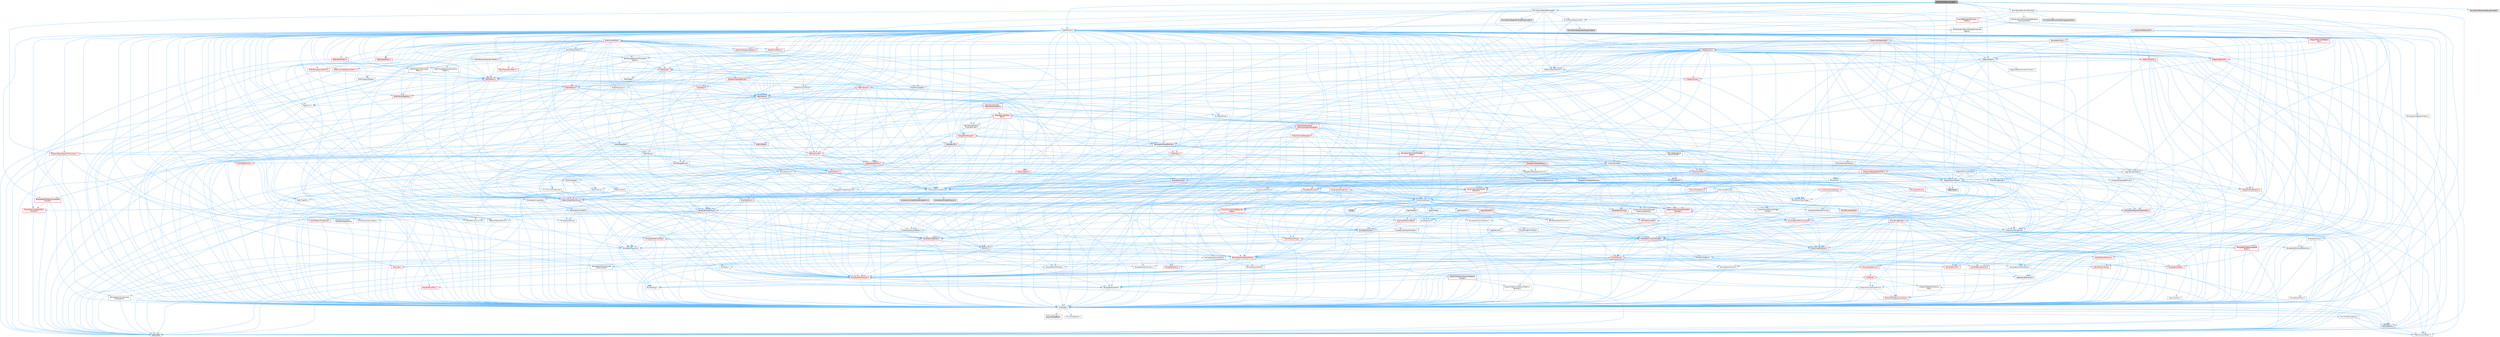 digraph "MovieScenePossessable.h"
{
 // INTERACTIVE_SVG=YES
 // LATEX_PDF_SIZE
  bgcolor="transparent";
  edge [fontname=Helvetica,fontsize=10,labelfontname=Helvetica,labelfontsize=10];
  node [fontname=Helvetica,fontsize=10,shape=box,height=0.2,width=0.4];
  Node1 [id="Node000001",label="MovieScenePossessable.h",height=0.2,width=0.4,color="gray40", fillcolor="grey60", style="filled", fontcolor="black",tooltip=" "];
  Node1 -> Node2 [id="edge1_Node000001_Node000002",color="steelblue1",style="solid",tooltip=" "];
  Node2 [id="Node000002",label="Containers/Array.h",height=0.2,width=0.4,color="grey40", fillcolor="white", style="filled",URL="$df/dd0/Array_8h.html",tooltip=" "];
  Node2 -> Node3 [id="edge2_Node000002_Node000003",color="steelblue1",style="solid",tooltip=" "];
  Node3 [id="Node000003",label="CoreTypes.h",height=0.2,width=0.4,color="grey40", fillcolor="white", style="filled",URL="$dc/dec/CoreTypes_8h.html",tooltip=" "];
  Node3 -> Node4 [id="edge3_Node000003_Node000004",color="steelblue1",style="solid",tooltip=" "];
  Node4 [id="Node000004",label="HAL/Platform.h",height=0.2,width=0.4,color="red", fillcolor="#FFF0F0", style="filled",URL="$d9/dd0/Platform_8h.html",tooltip=" "];
  Node4 -> Node7 [id="edge4_Node000004_Node000007",color="steelblue1",style="solid",tooltip=" "];
  Node7 [id="Node000007",label="type_traits",height=0.2,width=0.4,color="grey60", fillcolor="#E0E0E0", style="filled",tooltip=" "];
  Node4 -> Node8 [id="edge5_Node000004_Node000008",color="steelblue1",style="solid",tooltip=" "];
  Node8 [id="Node000008",label="PreprocessorHelpers.h",height=0.2,width=0.4,color="grey40", fillcolor="white", style="filled",URL="$db/ddb/PreprocessorHelpers_8h.html",tooltip=" "];
  Node3 -> Node14 [id="edge6_Node000003_Node000014",color="steelblue1",style="solid",tooltip=" "];
  Node14 [id="Node000014",label="ProfilingDebugging\l/UMemoryDefines.h",height=0.2,width=0.4,color="grey40", fillcolor="white", style="filled",URL="$d2/da2/UMemoryDefines_8h.html",tooltip=" "];
  Node3 -> Node15 [id="edge7_Node000003_Node000015",color="steelblue1",style="solid",tooltip=" "];
  Node15 [id="Node000015",label="Misc/CoreMiscDefines.h",height=0.2,width=0.4,color="grey40", fillcolor="white", style="filled",URL="$da/d38/CoreMiscDefines_8h.html",tooltip=" "];
  Node15 -> Node4 [id="edge8_Node000015_Node000004",color="steelblue1",style="solid",tooltip=" "];
  Node15 -> Node8 [id="edge9_Node000015_Node000008",color="steelblue1",style="solid",tooltip=" "];
  Node3 -> Node16 [id="edge10_Node000003_Node000016",color="steelblue1",style="solid",tooltip=" "];
  Node16 [id="Node000016",label="Misc/CoreDefines.h",height=0.2,width=0.4,color="grey40", fillcolor="white", style="filled",URL="$d3/dd2/CoreDefines_8h.html",tooltip=" "];
  Node2 -> Node17 [id="edge11_Node000002_Node000017",color="steelblue1",style="solid",tooltip=" "];
  Node17 [id="Node000017",label="Misc/AssertionMacros.h",height=0.2,width=0.4,color="red", fillcolor="#FFF0F0", style="filled",URL="$d0/dfa/AssertionMacros_8h.html",tooltip=" "];
  Node17 -> Node3 [id="edge12_Node000017_Node000003",color="steelblue1",style="solid",tooltip=" "];
  Node17 -> Node4 [id="edge13_Node000017_Node000004",color="steelblue1",style="solid",tooltip=" "];
  Node17 -> Node18 [id="edge14_Node000017_Node000018",color="steelblue1",style="solid",tooltip=" "];
  Node18 [id="Node000018",label="HAL/PlatformMisc.h",height=0.2,width=0.4,color="red", fillcolor="#FFF0F0", style="filled",URL="$d0/df5/PlatformMisc_8h.html",tooltip=" "];
  Node18 -> Node3 [id="edge15_Node000018_Node000003",color="steelblue1",style="solid",tooltip=" "];
  Node17 -> Node8 [id="edge16_Node000017_Node000008",color="steelblue1",style="solid",tooltip=" "];
  Node17 -> Node54 [id="edge17_Node000017_Node000054",color="steelblue1",style="solid",tooltip=" "];
  Node54 [id="Node000054",label="Templates/EnableIf.h",height=0.2,width=0.4,color="grey40", fillcolor="white", style="filled",URL="$d7/d60/EnableIf_8h.html",tooltip=" "];
  Node54 -> Node3 [id="edge18_Node000054_Node000003",color="steelblue1",style="solid",tooltip=" "];
  Node17 -> Node60 [id="edge19_Node000017_Node000060",color="steelblue1",style="solid",tooltip=" "];
  Node60 [id="Node000060",label="Misc/VarArgs.h",height=0.2,width=0.4,color="grey40", fillcolor="white", style="filled",URL="$d5/d6f/VarArgs_8h.html",tooltip=" "];
  Node60 -> Node3 [id="edge20_Node000060_Node000003",color="steelblue1",style="solid",tooltip=" "];
  Node2 -> Node68 [id="edge21_Node000002_Node000068",color="steelblue1",style="solid",tooltip=" "];
  Node68 [id="Node000068",label="Misc/IntrusiveUnsetOptional\lState.h",height=0.2,width=0.4,color="red", fillcolor="#FFF0F0", style="filled",URL="$d2/d0a/IntrusiveUnsetOptionalState_8h.html",tooltip=" "];
  Node2 -> Node70 [id="edge22_Node000002_Node000070",color="steelblue1",style="solid",tooltip=" "];
  Node70 [id="Node000070",label="Misc/ReverseIterate.h",height=0.2,width=0.4,color="red", fillcolor="#FFF0F0", style="filled",URL="$db/de3/ReverseIterate_8h.html",tooltip=" "];
  Node70 -> Node4 [id="edge23_Node000070_Node000004",color="steelblue1",style="solid",tooltip=" "];
  Node2 -> Node72 [id="edge24_Node000002_Node000072",color="steelblue1",style="solid",tooltip=" "];
  Node72 [id="Node000072",label="HAL/UnrealMemory.h",height=0.2,width=0.4,color="red", fillcolor="#FFF0F0", style="filled",URL="$d9/d96/UnrealMemory_8h.html",tooltip=" "];
  Node72 -> Node3 [id="edge25_Node000072_Node000003",color="steelblue1",style="solid",tooltip=" "];
  Node72 -> Node76 [id="edge26_Node000072_Node000076",color="steelblue1",style="solid",tooltip=" "];
  Node76 [id="Node000076",label="HAL/MemoryBase.h",height=0.2,width=0.4,color="grey40", fillcolor="white", style="filled",URL="$d6/d9f/MemoryBase_8h.html",tooltip=" "];
  Node76 -> Node3 [id="edge27_Node000076_Node000003",color="steelblue1",style="solid",tooltip=" "];
  Node76 -> Node47 [id="edge28_Node000076_Node000047",color="steelblue1",style="solid",tooltip=" "];
  Node47 [id="Node000047",label="HAL/PlatformAtomics.h",height=0.2,width=0.4,color="red", fillcolor="#FFF0F0", style="filled",URL="$d3/d36/PlatformAtomics_8h.html",tooltip=" "];
  Node47 -> Node3 [id="edge29_Node000047_Node000003",color="steelblue1",style="solid",tooltip=" "];
  Node76 -> Node30 [id="edge30_Node000076_Node000030",color="steelblue1",style="solid",tooltip=" "];
  Node30 [id="Node000030",label="HAL/PlatformCrt.h",height=0.2,width=0.4,color="red", fillcolor="#FFF0F0", style="filled",URL="$d8/d75/PlatformCrt_8h.html",tooltip=" "];
  Node76 -> Node77 [id="edge31_Node000076_Node000077",color="steelblue1",style="solid",tooltip=" "];
  Node77 [id="Node000077",label="Misc/Exec.h",height=0.2,width=0.4,color="grey40", fillcolor="white", style="filled",URL="$de/ddb/Exec_8h.html",tooltip=" "];
  Node77 -> Node3 [id="edge32_Node000077_Node000003",color="steelblue1",style="solid",tooltip=" "];
  Node77 -> Node17 [id="edge33_Node000077_Node000017",color="steelblue1",style="solid",tooltip=" "];
  Node76 -> Node78 [id="edge34_Node000076_Node000078",color="steelblue1",style="solid",tooltip=" "];
  Node78 [id="Node000078",label="Misc/OutputDevice.h",height=0.2,width=0.4,color="red", fillcolor="#FFF0F0", style="filled",URL="$d7/d32/OutputDevice_8h.html",tooltip=" "];
  Node78 -> Node25 [id="edge35_Node000078_Node000025",color="steelblue1",style="solid",tooltip=" "];
  Node25 [id="Node000025",label="CoreFwd.h",height=0.2,width=0.4,color="red", fillcolor="#FFF0F0", style="filled",URL="$d1/d1e/CoreFwd_8h.html",tooltip=" "];
  Node25 -> Node3 [id="edge36_Node000025_Node000003",color="steelblue1",style="solid",tooltip=" "];
  Node25 -> Node26 [id="edge37_Node000025_Node000026",color="steelblue1",style="solid",tooltip=" "];
  Node26 [id="Node000026",label="Containers/ContainersFwd.h",height=0.2,width=0.4,color="grey40", fillcolor="white", style="filled",URL="$d4/d0a/ContainersFwd_8h.html",tooltip=" "];
  Node26 -> Node4 [id="edge38_Node000026_Node000004",color="steelblue1",style="solid",tooltip=" "];
  Node26 -> Node3 [id="edge39_Node000026_Node000003",color="steelblue1",style="solid",tooltip=" "];
  Node26 -> Node23 [id="edge40_Node000026_Node000023",color="steelblue1",style="solid",tooltip=" "];
  Node23 [id="Node000023",label="Traits/IsContiguousContainer.h",height=0.2,width=0.4,color="red", fillcolor="#FFF0F0", style="filled",URL="$d5/d3c/IsContiguousContainer_8h.html",tooltip=" "];
  Node23 -> Node3 [id="edge41_Node000023_Node000003",color="steelblue1",style="solid",tooltip=" "];
  Node25 -> Node28 [id="edge42_Node000025_Node000028",color="steelblue1",style="solid",tooltip=" "];
  Node28 [id="Node000028",label="UObject/UObjectHierarchy\lFwd.h",height=0.2,width=0.4,color="grey40", fillcolor="white", style="filled",URL="$d3/d13/UObjectHierarchyFwd_8h.html",tooltip=" "];
  Node78 -> Node3 [id="edge43_Node000078_Node000003",color="steelblue1",style="solid",tooltip=" "];
  Node78 -> Node79 [id="edge44_Node000078_Node000079",color="steelblue1",style="solid",tooltip=" "];
  Node79 [id="Node000079",label="Logging/LogVerbosity.h",height=0.2,width=0.4,color="grey40", fillcolor="white", style="filled",URL="$d2/d8f/LogVerbosity_8h.html",tooltip=" "];
  Node79 -> Node3 [id="edge45_Node000079_Node000003",color="steelblue1",style="solid",tooltip=" "];
  Node78 -> Node60 [id="edge46_Node000078_Node000060",color="steelblue1",style="solid",tooltip=" "];
  Node76 -> Node80 [id="edge47_Node000076_Node000080",color="steelblue1",style="solid",tooltip=" "];
  Node80 [id="Node000080",label="Templates/Atomic.h",height=0.2,width=0.4,color="red", fillcolor="#FFF0F0", style="filled",URL="$d3/d91/Atomic_8h.html",tooltip=" "];
  Node72 -> Node89 [id="edge48_Node000072_Node000089",color="steelblue1",style="solid",tooltip=" "];
  Node89 [id="Node000089",label="HAL/PlatformMemory.h",height=0.2,width=0.4,color="red", fillcolor="#FFF0F0", style="filled",URL="$de/d68/PlatformMemory_8h.html",tooltip=" "];
  Node89 -> Node3 [id="edge49_Node000089_Node000003",color="steelblue1",style="solid",tooltip=" "];
  Node72 -> Node92 [id="edge50_Node000072_Node000092",color="steelblue1",style="solid",tooltip=" "];
  Node92 [id="Node000092",label="Templates/IsPointer.h",height=0.2,width=0.4,color="grey40", fillcolor="white", style="filled",URL="$d7/d05/IsPointer_8h.html",tooltip=" "];
  Node92 -> Node3 [id="edge51_Node000092_Node000003",color="steelblue1",style="solid",tooltip=" "];
  Node2 -> Node93 [id="edge52_Node000002_Node000093",color="steelblue1",style="solid",tooltip=" "];
  Node93 [id="Node000093",label="Templates/UnrealTypeTraits.h",height=0.2,width=0.4,color="red", fillcolor="#FFF0F0", style="filled",URL="$d2/d2d/UnrealTypeTraits_8h.html",tooltip=" "];
  Node93 -> Node3 [id="edge53_Node000093_Node000003",color="steelblue1",style="solid",tooltip=" "];
  Node93 -> Node92 [id="edge54_Node000093_Node000092",color="steelblue1",style="solid",tooltip=" "];
  Node93 -> Node17 [id="edge55_Node000093_Node000017",color="steelblue1",style="solid",tooltip=" "];
  Node93 -> Node85 [id="edge56_Node000093_Node000085",color="steelblue1",style="solid",tooltip=" "];
  Node85 [id="Node000085",label="Templates/AndOrNot.h",height=0.2,width=0.4,color="grey40", fillcolor="white", style="filled",URL="$db/d0a/AndOrNot_8h.html",tooltip=" "];
  Node85 -> Node3 [id="edge57_Node000085_Node000003",color="steelblue1",style="solid",tooltip=" "];
  Node93 -> Node54 [id="edge58_Node000093_Node000054",color="steelblue1",style="solid",tooltip=" "];
  Node93 -> Node94 [id="edge59_Node000093_Node000094",color="steelblue1",style="solid",tooltip=" "];
  Node94 [id="Node000094",label="Templates/IsArithmetic.h",height=0.2,width=0.4,color="grey40", fillcolor="white", style="filled",URL="$d2/d5d/IsArithmetic_8h.html",tooltip=" "];
  Node94 -> Node3 [id="edge60_Node000094_Node000003",color="steelblue1",style="solid",tooltip=" "];
  Node93 -> Node95 [id="edge61_Node000093_Node000095",color="steelblue1",style="solid",tooltip=" "];
  Node95 [id="Node000095",label="Templates/Models.h",height=0.2,width=0.4,color="red", fillcolor="#FFF0F0", style="filled",URL="$d3/d0c/Models_8h.html",tooltip=" "];
  Node93 -> Node96 [id="edge62_Node000093_Node000096",color="steelblue1",style="solid",tooltip=" "];
  Node96 [id="Node000096",label="Templates/IsPODType.h",height=0.2,width=0.4,color="grey40", fillcolor="white", style="filled",URL="$d7/db1/IsPODType_8h.html",tooltip=" "];
  Node96 -> Node3 [id="edge63_Node000096_Node000003",color="steelblue1",style="solid",tooltip=" "];
  Node93 -> Node97 [id="edge64_Node000093_Node000097",color="steelblue1",style="solid",tooltip=" "];
  Node97 [id="Node000097",label="Templates/IsUECoreType.h",height=0.2,width=0.4,color="grey40", fillcolor="white", style="filled",URL="$d1/db8/IsUECoreType_8h.html",tooltip=" "];
  Node97 -> Node3 [id="edge65_Node000097_Node000003",color="steelblue1",style="solid",tooltip=" "];
  Node97 -> Node7 [id="edge66_Node000097_Node000007",color="steelblue1",style="solid",tooltip=" "];
  Node93 -> Node86 [id="edge67_Node000093_Node000086",color="steelblue1",style="solid",tooltip=" "];
  Node86 [id="Node000086",label="Templates/IsTriviallyCopy\lConstructible.h",height=0.2,width=0.4,color="grey40", fillcolor="white", style="filled",URL="$d3/d78/IsTriviallyCopyConstructible_8h.html",tooltip=" "];
  Node86 -> Node3 [id="edge68_Node000086_Node000003",color="steelblue1",style="solid",tooltip=" "];
  Node86 -> Node7 [id="edge69_Node000086_Node000007",color="steelblue1",style="solid",tooltip=" "];
  Node2 -> Node98 [id="edge70_Node000002_Node000098",color="steelblue1",style="solid",tooltip=" "];
  Node98 [id="Node000098",label="Templates/UnrealTemplate.h",height=0.2,width=0.4,color="red", fillcolor="#FFF0F0", style="filled",URL="$d4/d24/UnrealTemplate_8h.html",tooltip=" "];
  Node98 -> Node3 [id="edge71_Node000098_Node000003",color="steelblue1",style="solid",tooltip=" "];
  Node98 -> Node92 [id="edge72_Node000098_Node000092",color="steelblue1",style="solid",tooltip=" "];
  Node98 -> Node72 [id="edge73_Node000098_Node000072",color="steelblue1",style="solid",tooltip=" "];
  Node98 -> Node93 [id="edge74_Node000098_Node000093",color="steelblue1",style="solid",tooltip=" "];
  Node98 -> Node101 [id="edge75_Node000098_Node000101",color="steelblue1",style="solid",tooltip=" "];
  Node101 [id="Node000101",label="Templates/RemoveReference.h",height=0.2,width=0.4,color="grey40", fillcolor="white", style="filled",URL="$da/dbe/RemoveReference_8h.html",tooltip=" "];
  Node101 -> Node3 [id="edge76_Node000101_Node000003",color="steelblue1",style="solid",tooltip=" "];
  Node98 -> Node62 [id="edge77_Node000098_Node000062",color="steelblue1",style="solid",tooltip=" "];
  Node62 [id="Node000062",label="Templates/Requires.h",height=0.2,width=0.4,color="grey40", fillcolor="white", style="filled",URL="$dc/d96/Requires_8h.html",tooltip=" "];
  Node62 -> Node54 [id="edge78_Node000062_Node000054",color="steelblue1",style="solid",tooltip=" "];
  Node62 -> Node7 [id="edge79_Node000062_Node000007",color="steelblue1",style="solid",tooltip=" "];
  Node98 -> Node102 [id="edge80_Node000098_Node000102",color="steelblue1",style="solid",tooltip=" "];
  Node102 [id="Node000102",label="Templates/TypeCompatible\lBytes.h",height=0.2,width=0.4,color="red", fillcolor="#FFF0F0", style="filled",URL="$df/d0a/TypeCompatibleBytes_8h.html",tooltip=" "];
  Node102 -> Node3 [id="edge81_Node000102_Node000003",color="steelblue1",style="solid",tooltip=" "];
  Node102 -> Node7 [id="edge82_Node000102_Node000007",color="steelblue1",style="solid",tooltip=" "];
  Node98 -> Node23 [id="edge83_Node000098_Node000023",color="steelblue1",style="solid",tooltip=" "];
  Node98 -> Node7 [id="edge84_Node000098_Node000007",color="steelblue1",style="solid",tooltip=" "];
  Node2 -> Node104 [id="edge85_Node000002_Node000104",color="steelblue1",style="solid",tooltip=" "];
  Node104 [id="Node000104",label="Containers/AllowShrinking.h",height=0.2,width=0.4,color="grey40", fillcolor="white", style="filled",URL="$d7/d1a/AllowShrinking_8h.html",tooltip=" "];
  Node104 -> Node3 [id="edge86_Node000104_Node000003",color="steelblue1",style="solid",tooltip=" "];
  Node2 -> Node105 [id="edge87_Node000002_Node000105",color="steelblue1",style="solid",tooltip=" "];
  Node105 [id="Node000105",label="Containers/ContainerAllocation\lPolicies.h",height=0.2,width=0.4,color="red", fillcolor="#FFF0F0", style="filled",URL="$d7/dff/ContainerAllocationPolicies_8h.html",tooltip=" "];
  Node105 -> Node3 [id="edge88_Node000105_Node000003",color="steelblue1",style="solid",tooltip=" "];
  Node105 -> Node105 [id="edge89_Node000105_Node000105",color="steelblue1",style="solid",tooltip=" "];
  Node105 -> Node107 [id="edge90_Node000105_Node000107",color="steelblue1",style="solid",tooltip=" "];
  Node107 [id="Node000107",label="HAL/PlatformMath.h",height=0.2,width=0.4,color="red", fillcolor="#FFF0F0", style="filled",URL="$dc/d53/PlatformMath_8h.html",tooltip=" "];
  Node107 -> Node3 [id="edge91_Node000107_Node000003",color="steelblue1",style="solid",tooltip=" "];
  Node105 -> Node72 [id="edge92_Node000105_Node000072",color="steelblue1",style="solid",tooltip=" "];
  Node105 -> Node40 [id="edge93_Node000105_Node000040",color="steelblue1",style="solid",tooltip=" "];
  Node40 [id="Node000040",label="Math/NumericLimits.h",height=0.2,width=0.4,color="grey40", fillcolor="white", style="filled",URL="$df/d1b/NumericLimits_8h.html",tooltip=" "];
  Node40 -> Node3 [id="edge94_Node000040_Node000003",color="steelblue1",style="solid",tooltip=" "];
  Node105 -> Node17 [id="edge95_Node000105_Node000017",color="steelblue1",style="solid",tooltip=" "];
  Node105 -> Node116 [id="edge96_Node000105_Node000116",color="steelblue1",style="solid",tooltip=" "];
  Node116 [id="Node000116",label="Templates/MemoryOps.h",height=0.2,width=0.4,color="red", fillcolor="#FFF0F0", style="filled",URL="$db/dea/MemoryOps_8h.html",tooltip=" "];
  Node116 -> Node3 [id="edge97_Node000116_Node000003",color="steelblue1",style="solid",tooltip=" "];
  Node116 -> Node72 [id="edge98_Node000116_Node000072",color="steelblue1",style="solid",tooltip=" "];
  Node116 -> Node87 [id="edge99_Node000116_Node000087",color="steelblue1",style="solid",tooltip=" "];
  Node87 [id="Node000087",label="Templates/IsTriviallyCopy\lAssignable.h",height=0.2,width=0.4,color="grey40", fillcolor="white", style="filled",URL="$d2/df2/IsTriviallyCopyAssignable_8h.html",tooltip=" "];
  Node87 -> Node3 [id="edge100_Node000087_Node000003",color="steelblue1",style="solid",tooltip=" "];
  Node87 -> Node7 [id="edge101_Node000087_Node000007",color="steelblue1",style="solid",tooltip=" "];
  Node116 -> Node86 [id="edge102_Node000116_Node000086",color="steelblue1",style="solid",tooltip=" "];
  Node116 -> Node62 [id="edge103_Node000116_Node000062",color="steelblue1",style="solid",tooltip=" "];
  Node116 -> Node93 [id="edge104_Node000116_Node000093",color="steelblue1",style="solid",tooltip=" "];
  Node116 -> Node7 [id="edge105_Node000116_Node000007",color="steelblue1",style="solid",tooltip=" "];
  Node105 -> Node102 [id="edge106_Node000105_Node000102",color="steelblue1",style="solid",tooltip=" "];
  Node105 -> Node7 [id="edge107_Node000105_Node000007",color="steelblue1",style="solid",tooltip=" "];
  Node2 -> Node117 [id="edge108_Node000002_Node000117",color="steelblue1",style="solid",tooltip=" "];
  Node117 [id="Node000117",label="Containers/ContainerElement\lTypeCompatibility.h",height=0.2,width=0.4,color="grey40", fillcolor="white", style="filled",URL="$df/ddf/ContainerElementTypeCompatibility_8h.html",tooltip=" "];
  Node117 -> Node3 [id="edge109_Node000117_Node000003",color="steelblue1",style="solid",tooltip=" "];
  Node117 -> Node93 [id="edge110_Node000117_Node000093",color="steelblue1",style="solid",tooltip=" "];
  Node2 -> Node118 [id="edge111_Node000002_Node000118",color="steelblue1",style="solid",tooltip=" "];
  Node118 [id="Node000118",label="Serialization/Archive.h",height=0.2,width=0.4,color="red", fillcolor="#FFF0F0", style="filled",URL="$d7/d3b/Archive_8h.html",tooltip=" "];
  Node118 -> Node25 [id="edge112_Node000118_Node000025",color="steelblue1",style="solid",tooltip=" "];
  Node118 -> Node3 [id="edge113_Node000118_Node000003",color="steelblue1",style="solid",tooltip=" "];
  Node118 -> Node119 [id="edge114_Node000118_Node000119",color="steelblue1",style="solid",tooltip=" "];
  Node119 [id="Node000119",label="HAL/PlatformProperties.h",height=0.2,width=0.4,color="red", fillcolor="#FFF0F0", style="filled",URL="$d9/db0/PlatformProperties_8h.html",tooltip=" "];
  Node119 -> Node3 [id="edge115_Node000119_Node000003",color="steelblue1",style="solid",tooltip=" "];
  Node118 -> Node122 [id="edge116_Node000118_Node000122",color="steelblue1",style="solid",tooltip=" "];
  Node122 [id="Node000122",label="Internationalization\l/TextNamespaceFwd.h",height=0.2,width=0.4,color="grey40", fillcolor="white", style="filled",URL="$d8/d97/TextNamespaceFwd_8h.html",tooltip=" "];
  Node122 -> Node3 [id="edge117_Node000122_Node000003",color="steelblue1",style="solid",tooltip=" "];
  Node118 -> Node17 [id="edge118_Node000118_Node000017",color="steelblue1",style="solid",tooltip=" "];
  Node118 -> Node123 [id="edge119_Node000118_Node000123",color="steelblue1",style="solid",tooltip=" "];
  Node123 [id="Node000123",label="Misc/EngineVersionBase.h",height=0.2,width=0.4,color="grey40", fillcolor="white", style="filled",URL="$d5/d2b/EngineVersionBase_8h.html",tooltip=" "];
  Node123 -> Node3 [id="edge120_Node000123_Node000003",color="steelblue1",style="solid",tooltip=" "];
  Node118 -> Node60 [id="edge121_Node000118_Node000060",color="steelblue1",style="solid",tooltip=" "];
  Node118 -> Node54 [id="edge122_Node000118_Node000054",color="steelblue1",style="solid",tooltip=" "];
  Node118 -> Node126 [id="edge123_Node000118_Node000126",color="steelblue1",style="solid",tooltip=" "];
  Node126 [id="Node000126",label="Templates/IsEnumClass.h",height=0.2,width=0.4,color="grey40", fillcolor="white", style="filled",URL="$d7/d15/IsEnumClass_8h.html",tooltip=" "];
  Node126 -> Node3 [id="edge124_Node000126_Node000003",color="steelblue1",style="solid",tooltip=" "];
  Node126 -> Node85 [id="edge125_Node000126_Node000085",color="steelblue1",style="solid",tooltip=" "];
  Node118 -> Node98 [id="edge126_Node000118_Node000098",color="steelblue1",style="solid",tooltip=" "];
  Node118 -> Node127 [id="edge127_Node000118_Node000127",color="steelblue1",style="solid",tooltip=" "];
  Node127 [id="Node000127",label="UObject/ObjectVersion.h",height=0.2,width=0.4,color="grey40", fillcolor="white", style="filled",URL="$da/d63/ObjectVersion_8h.html",tooltip=" "];
  Node127 -> Node3 [id="edge128_Node000127_Node000003",color="steelblue1",style="solid",tooltip=" "];
  Node2 -> Node128 [id="edge129_Node000002_Node000128",color="steelblue1",style="solid",tooltip=" "];
  Node128 [id="Node000128",label="Serialization/MemoryImage\lWriter.h",height=0.2,width=0.4,color="grey40", fillcolor="white", style="filled",URL="$d0/d08/MemoryImageWriter_8h.html",tooltip=" "];
  Node128 -> Node3 [id="edge130_Node000128_Node000003",color="steelblue1",style="solid",tooltip=" "];
  Node128 -> Node129 [id="edge131_Node000128_Node000129",color="steelblue1",style="solid",tooltip=" "];
  Node129 [id="Node000129",label="Serialization/MemoryLayout.h",height=0.2,width=0.4,color="red", fillcolor="#FFF0F0", style="filled",URL="$d7/d66/MemoryLayout_8h.html",tooltip=" "];
  Node129 -> Node132 [id="edge132_Node000129_Node000132",color="steelblue1",style="solid",tooltip=" "];
  Node132 [id="Node000132",label="Containers/EnumAsByte.h",height=0.2,width=0.4,color="grey40", fillcolor="white", style="filled",URL="$d6/d9a/EnumAsByte_8h.html",tooltip=" "];
  Node132 -> Node3 [id="edge133_Node000132_Node000003",color="steelblue1",style="solid",tooltip=" "];
  Node132 -> Node96 [id="edge134_Node000132_Node000096",color="steelblue1",style="solid",tooltip=" "];
  Node132 -> Node133 [id="edge135_Node000132_Node000133",color="steelblue1",style="solid",tooltip=" "];
  Node133 [id="Node000133",label="Templates/TypeHash.h",height=0.2,width=0.4,color="red", fillcolor="#FFF0F0", style="filled",URL="$d1/d62/TypeHash_8h.html",tooltip=" "];
  Node133 -> Node3 [id="edge136_Node000133_Node000003",color="steelblue1",style="solid",tooltip=" "];
  Node133 -> Node62 [id="edge137_Node000133_Node000062",color="steelblue1",style="solid",tooltip=" "];
  Node133 -> Node134 [id="edge138_Node000133_Node000134",color="steelblue1",style="solid",tooltip=" "];
  Node134 [id="Node000134",label="Misc/Crc.h",height=0.2,width=0.4,color="red", fillcolor="#FFF0F0", style="filled",URL="$d4/dd2/Crc_8h.html",tooltip=" "];
  Node134 -> Node3 [id="edge139_Node000134_Node000003",color="steelblue1",style="solid",tooltip=" "];
  Node134 -> Node74 [id="edge140_Node000134_Node000074",color="steelblue1",style="solid",tooltip=" "];
  Node74 [id="Node000074",label="HAL/PlatformString.h",height=0.2,width=0.4,color="red", fillcolor="#FFF0F0", style="filled",URL="$db/db5/PlatformString_8h.html",tooltip=" "];
  Node74 -> Node3 [id="edge141_Node000074_Node000003",color="steelblue1",style="solid",tooltip=" "];
  Node134 -> Node17 [id="edge142_Node000134_Node000017",color="steelblue1",style="solid",tooltip=" "];
  Node134 -> Node135 [id="edge143_Node000134_Node000135",color="steelblue1",style="solid",tooltip=" "];
  Node135 [id="Node000135",label="Misc/CString.h",height=0.2,width=0.4,color="red", fillcolor="#FFF0F0", style="filled",URL="$d2/d49/CString_8h.html",tooltip=" "];
  Node135 -> Node3 [id="edge144_Node000135_Node000003",color="steelblue1",style="solid",tooltip=" "];
  Node135 -> Node30 [id="edge145_Node000135_Node000030",color="steelblue1",style="solid",tooltip=" "];
  Node135 -> Node74 [id="edge146_Node000135_Node000074",color="steelblue1",style="solid",tooltip=" "];
  Node135 -> Node17 [id="edge147_Node000135_Node000017",color="steelblue1",style="solid",tooltip=" "];
  Node135 -> Node136 [id="edge148_Node000135_Node000136",color="steelblue1",style="solid",tooltip=" "];
  Node136 [id="Node000136",label="Misc/Char.h",height=0.2,width=0.4,color="red", fillcolor="#FFF0F0", style="filled",URL="$d0/d58/Char_8h.html",tooltip=" "];
  Node136 -> Node3 [id="edge149_Node000136_Node000003",color="steelblue1",style="solid",tooltip=" "];
  Node136 -> Node7 [id="edge150_Node000136_Node000007",color="steelblue1",style="solid",tooltip=" "];
  Node135 -> Node60 [id="edge151_Node000135_Node000060",color="steelblue1",style="solid",tooltip=" "];
  Node134 -> Node136 [id="edge152_Node000134_Node000136",color="steelblue1",style="solid",tooltip=" "];
  Node134 -> Node93 [id="edge153_Node000134_Node000093",color="steelblue1",style="solid",tooltip=" "];
  Node133 -> Node7 [id="edge154_Node000133_Node000007",color="steelblue1",style="solid",tooltip=" "];
  Node129 -> Node20 [id="edge155_Node000129_Node000020",color="steelblue1",style="solid",tooltip=" "];
  Node20 [id="Node000020",label="Containers/StringFwd.h",height=0.2,width=0.4,color="grey40", fillcolor="white", style="filled",URL="$df/d37/StringFwd_8h.html",tooltip=" "];
  Node20 -> Node3 [id="edge156_Node000020_Node000003",color="steelblue1",style="solid",tooltip=" "];
  Node20 -> Node21 [id="edge157_Node000020_Node000021",color="steelblue1",style="solid",tooltip=" "];
  Node21 [id="Node000021",label="Traits/ElementType.h",height=0.2,width=0.4,color="red", fillcolor="#FFF0F0", style="filled",URL="$d5/d4f/ElementType_8h.html",tooltip=" "];
  Node21 -> Node4 [id="edge158_Node000021_Node000004",color="steelblue1",style="solid",tooltip=" "];
  Node21 -> Node7 [id="edge159_Node000021_Node000007",color="steelblue1",style="solid",tooltip=" "];
  Node20 -> Node23 [id="edge160_Node000020_Node000023",color="steelblue1",style="solid",tooltip=" "];
  Node129 -> Node72 [id="edge161_Node000129_Node000072",color="steelblue1",style="solid",tooltip=" "];
  Node129 -> Node54 [id="edge162_Node000129_Node000054",color="steelblue1",style="solid",tooltip=" "];
  Node129 -> Node95 [id="edge163_Node000129_Node000095",color="steelblue1",style="solid",tooltip=" "];
  Node129 -> Node98 [id="edge164_Node000129_Node000098",color="steelblue1",style="solid",tooltip=" "];
  Node2 -> Node142 [id="edge165_Node000002_Node000142",color="steelblue1",style="solid",tooltip=" "];
  Node142 [id="Node000142",label="Algo/Heapify.h",height=0.2,width=0.4,color="grey40", fillcolor="white", style="filled",URL="$d0/d2a/Heapify_8h.html",tooltip=" "];
  Node142 -> Node143 [id="edge166_Node000142_Node000143",color="steelblue1",style="solid",tooltip=" "];
  Node143 [id="Node000143",label="Algo/Impl/BinaryHeap.h",height=0.2,width=0.4,color="red", fillcolor="#FFF0F0", style="filled",URL="$d7/da3/Algo_2Impl_2BinaryHeap_8h.html",tooltip=" "];
  Node143 -> Node144 [id="edge167_Node000143_Node000144",color="steelblue1",style="solid",tooltip=" "];
  Node144 [id="Node000144",label="Templates/Invoke.h",height=0.2,width=0.4,color="red", fillcolor="#FFF0F0", style="filled",URL="$d7/deb/Invoke_8h.html",tooltip=" "];
  Node144 -> Node3 [id="edge168_Node000144_Node000003",color="steelblue1",style="solid",tooltip=" "];
  Node144 -> Node98 [id="edge169_Node000144_Node000098",color="steelblue1",style="solid",tooltip=" "];
  Node144 -> Node7 [id="edge170_Node000144_Node000007",color="steelblue1",style="solid",tooltip=" "];
  Node143 -> Node7 [id="edge171_Node000143_Node000007",color="steelblue1",style="solid",tooltip=" "];
  Node142 -> Node148 [id="edge172_Node000142_Node000148",color="steelblue1",style="solid",tooltip=" "];
  Node148 [id="Node000148",label="Templates/IdentityFunctor.h",height=0.2,width=0.4,color="grey40", fillcolor="white", style="filled",URL="$d7/d2e/IdentityFunctor_8h.html",tooltip=" "];
  Node148 -> Node4 [id="edge173_Node000148_Node000004",color="steelblue1",style="solid",tooltip=" "];
  Node142 -> Node144 [id="edge174_Node000142_Node000144",color="steelblue1",style="solid",tooltip=" "];
  Node142 -> Node149 [id="edge175_Node000142_Node000149",color="steelblue1",style="solid",tooltip=" "];
  Node149 [id="Node000149",label="Templates/Less.h",height=0.2,width=0.4,color="grey40", fillcolor="white", style="filled",URL="$de/dc8/Less_8h.html",tooltip=" "];
  Node149 -> Node3 [id="edge176_Node000149_Node000003",color="steelblue1",style="solid",tooltip=" "];
  Node149 -> Node98 [id="edge177_Node000149_Node000098",color="steelblue1",style="solid",tooltip=" "];
  Node142 -> Node98 [id="edge178_Node000142_Node000098",color="steelblue1",style="solid",tooltip=" "];
  Node2 -> Node150 [id="edge179_Node000002_Node000150",color="steelblue1",style="solid",tooltip=" "];
  Node150 [id="Node000150",label="Algo/HeapSort.h",height=0.2,width=0.4,color="grey40", fillcolor="white", style="filled",URL="$d3/d92/HeapSort_8h.html",tooltip=" "];
  Node150 -> Node143 [id="edge180_Node000150_Node000143",color="steelblue1",style="solid",tooltip=" "];
  Node150 -> Node148 [id="edge181_Node000150_Node000148",color="steelblue1",style="solid",tooltip=" "];
  Node150 -> Node149 [id="edge182_Node000150_Node000149",color="steelblue1",style="solid",tooltip=" "];
  Node150 -> Node98 [id="edge183_Node000150_Node000098",color="steelblue1",style="solid",tooltip=" "];
  Node2 -> Node151 [id="edge184_Node000002_Node000151",color="steelblue1",style="solid",tooltip=" "];
  Node151 [id="Node000151",label="Algo/IsHeap.h",height=0.2,width=0.4,color="grey40", fillcolor="white", style="filled",URL="$de/d32/IsHeap_8h.html",tooltip=" "];
  Node151 -> Node143 [id="edge185_Node000151_Node000143",color="steelblue1",style="solid",tooltip=" "];
  Node151 -> Node148 [id="edge186_Node000151_Node000148",color="steelblue1",style="solid",tooltip=" "];
  Node151 -> Node144 [id="edge187_Node000151_Node000144",color="steelblue1",style="solid",tooltip=" "];
  Node151 -> Node149 [id="edge188_Node000151_Node000149",color="steelblue1",style="solid",tooltip=" "];
  Node151 -> Node98 [id="edge189_Node000151_Node000098",color="steelblue1",style="solid",tooltip=" "];
  Node2 -> Node143 [id="edge190_Node000002_Node000143",color="steelblue1",style="solid",tooltip=" "];
  Node2 -> Node152 [id="edge191_Node000002_Node000152",color="steelblue1",style="solid",tooltip=" "];
  Node152 [id="Node000152",label="Algo/StableSort.h",height=0.2,width=0.4,color="red", fillcolor="#FFF0F0", style="filled",URL="$d7/d3c/StableSort_8h.html",tooltip=" "];
  Node152 -> Node148 [id="edge192_Node000152_Node000148",color="steelblue1",style="solid",tooltip=" "];
  Node152 -> Node144 [id="edge193_Node000152_Node000144",color="steelblue1",style="solid",tooltip=" "];
  Node152 -> Node149 [id="edge194_Node000152_Node000149",color="steelblue1",style="solid",tooltip=" "];
  Node152 -> Node98 [id="edge195_Node000152_Node000098",color="steelblue1",style="solid",tooltip=" "];
  Node2 -> Node155 [id="edge196_Node000002_Node000155",color="steelblue1",style="solid",tooltip=" "];
  Node155 [id="Node000155",label="Concepts/GetTypeHashable.h",height=0.2,width=0.4,color="grey40", fillcolor="white", style="filled",URL="$d3/da2/GetTypeHashable_8h.html",tooltip=" "];
  Node155 -> Node3 [id="edge197_Node000155_Node000003",color="steelblue1",style="solid",tooltip=" "];
  Node155 -> Node133 [id="edge198_Node000155_Node000133",color="steelblue1",style="solid",tooltip=" "];
  Node2 -> Node148 [id="edge199_Node000002_Node000148",color="steelblue1",style="solid",tooltip=" "];
  Node2 -> Node144 [id="edge200_Node000002_Node000144",color="steelblue1",style="solid",tooltip=" "];
  Node2 -> Node149 [id="edge201_Node000002_Node000149",color="steelblue1",style="solid",tooltip=" "];
  Node2 -> Node156 [id="edge202_Node000002_Node000156",color="steelblue1",style="solid",tooltip=" "];
  Node156 [id="Node000156",label="Templates/LosesQualifiers\lFromTo.h",height=0.2,width=0.4,color="red", fillcolor="#FFF0F0", style="filled",URL="$d2/db3/LosesQualifiersFromTo_8h.html",tooltip=" "];
  Node156 -> Node7 [id="edge203_Node000156_Node000007",color="steelblue1",style="solid",tooltip=" "];
  Node2 -> Node62 [id="edge204_Node000002_Node000062",color="steelblue1",style="solid",tooltip=" "];
  Node2 -> Node157 [id="edge205_Node000002_Node000157",color="steelblue1",style="solid",tooltip=" "];
  Node157 [id="Node000157",label="Templates/Sorting.h",height=0.2,width=0.4,color="red", fillcolor="#FFF0F0", style="filled",URL="$d3/d9e/Sorting_8h.html",tooltip=" "];
  Node157 -> Node3 [id="edge206_Node000157_Node000003",color="steelblue1",style="solid",tooltip=" "];
  Node157 -> Node107 [id="edge207_Node000157_Node000107",color="steelblue1",style="solid",tooltip=" "];
  Node157 -> Node149 [id="edge208_Node000157_Node000149",color="steelblue1",style="solid",tooltip=" "];
  Node2 -> Node161 [id="edge209_Node000002_Node000161",color="steelblue1",style="solid",tooltip=" "];
  Node161 [id="Node000161",label="Templates/AlignmentTemplates.h",height=0.2,width=0.4,color="red", fillcolor="#FFF0F0", style="filled",URL="$dd/d32/AlignmentTemplates_8h.html",tooltip=" "];
  Node161 -> Node3 [id="edge210_Node000161_Node000003",color="steelblue1",style="solid",tooltip=" "];
  Node161 -> Node92 [id="edge211_Node000161_Node000092",color="steelblue1",style="solid",tooltip=" "];
  Node2 -> Node21 [id="edge212_Node000002_Node000021",color="steelblue1",style="solid",tooltip=" "];
  Node2 -> Node113 [id="edge213_Node000002_Node000113",color="steelblue1",style="solid",tooltip=" "];
  Node113 [id="Node000113",label="limits",height=0.2,width=0.4,color="grey60", fillcolor="#E0E0E0", style="filled",tooltip=" "];
  Node2 -> Node7 [id="edge214_Node000002_Node000007",color="steelblue1",style="solid",tooltip=" "];
  Node1 -> Node162 [id="edge215_Node000001_Node000162",color="steelblue1",style="solid",tooltip=" "];
  Node162 [id="Node000162",label="Containers/UnrealString.h",height=0.2,width=0.4,color="grey40", fillcolor="white", style="filled",URL="$d5/dba/UnrealString_8h.html",tooltip=" "];
  Node162 -> Node163 [id="edge216_Node000162_Node000163",color="steelblue1",style="solid",tooltip=" "];
  Node163 [id="Node000163",label="Containers/UnrealStringIncludes.h.inl",height=0.2,width=0.4,color="grey60", fillcolor="#E0E0E0", style="filled",tooltip=" "];
  Node162 -> Node164 [id="edge217_Node000162_Node000164",color="steelblue1",style="solid",tooltip=" "];
  Node164 [id="Node000164",label="Containers/UnrealString.h.inl",height=0.2,width=0.4,color="grey60", fillcolor="#E0E0E0", style="filled",tooltip=" "];
  Node162 -> Node165 [id="edge218_Node000162_Node000165",color="steelblue1",style="solid",tooltip=" "];
  Node165 [id="Node000165",label="Misc/StringFormatArg.h",height=0.2,width=0.4,color="grey40", fillcolor="white", style="filled",URL="$d2/d16/StringFormatArg_8h.html",tooltip=" "];
  Node165 -> Node26 [id="edge219_Node000165_Node000026",color="steelblue1",style="solid",tooltip=" "];
  Node1 -> Node166 [id="edge220_Node000001_Node000166",color="steelblue1",style="solid",tooltip=" "];
  Node166 [id="Node000166",label="CoreMinimal.h",height=0.2,width=0.4,color="grey40", fillcolor="white", style="filled",URL="$d7/d67/CoreMinimal_8h.html",tooltip=" "];
  Node166 -> Node3 [id="edge221_Node000166_Node000003",color="steelblue1",style="solid",tooltip=" "];
  Node166 -> Node25 [id="edge222_Node000166_Node000025",color="steelblue1",style="solid",tooltip=" "];
  Node166 -> Node28 [id="edge223_Node000166_Node000028",color="steelblue1",style="solid",tooltip=" "];
  Node166 -> Node26 [id="edge224_Node000166_Node000026",color="steelblue1",style="solid",tooltip=" "];
  Node166 -> Node60 [id="edge225_Node000166_Node000060",color="steelblue1",style="solid",tooltip=" "];
  Node166 -> Node79 [id="edge226_Node000166_Node000079",color="steelblue1",style="solid",tooltip=" "];
  Node166 -> Node78 [id="edge227_Node000166_Node000078",color="steelblue1",style="solid",tooltip=" "];
  Node166 -> Node30 [id="edge228_Node000166_Node000030",color="steelblue1",style="solid",tooltip=" "];
  Node166 -> Node18 [id="edge229_Node000166_Node000018",color="steelblue1",style="solid",tooltip=" "];
  Node166 -> Node17 [id="edge230_Node000166_Node000017",color="steelblue1",style="solid",tooltip=" "];
  Node166 -> Node92 [id="edge231_Node000166_Node000092",color="steelblue1",style="solid",tooltip=" "];
  Node166 -> Node89 [id="edge232_Node000166_Node000089",color="steelblue1",style="solid",tooltip=" "];
  Node166 -> Node47 [id="edge233_Node000166_Node000047",color="steelblue1",style="solid",tooltip=" "];
  Node166 -> Node77 [id="edge234_Node000166_Node000077",color="steelblue1",style="solid",tooltip=" "];
  Node166 -> Node76 [id="edge235_Node000166_Node000076",color="steelblue1",style="solid",tooltip=" "];
  Node166 -> Node72 [id="edge236_Node000166_Node000072",color="steelblue1",style="solid",tooltip=" "];
  Node166 -> Node94 [id="edge237_Node000166_Node000094",color="steelblue1",style="solid",tooltip=" "];
  Node166 -> Node85 [id="edge238_Node000166_Node000085",color="steelblue1",style="solid",tooltip=" "];
  Node166 -> Node96 [id="edge239_Node000166_Node000096",color="steelblue1",style="solid",tooltip=" "];
  Node166 -> Node97 [id="edge240_Node000166_Node000097",color="steelblue1",style="solid",tooltip=" "];
  Node166 -> Node86 [id="edge241_Node000166_Node000086",color="steelblue1",style="solid",tooltip=" "];
  Node166 -> Node93 [id="edge242_Node000166_Node000093",color="steelblue1",style="solid",tooltip=" "];
  Node166 -> Node54 [id="edge243_Node000166_Node000054",color="steelblue1",style="solid",tooltip=" "];
  Node166 -> Node101 [id="edge244_Node000166_Node000101",color="steelblue1",style="solid",tooltip=" "];
  Node166 -> Node167 [id="edge245_Node000166_Node000167",color="steelblue1",style="solid",tooltip=" "];
  Node167 [id="Node000167",label="Templates/IntegralConstant.h",height=0.2,width=0.4,color="grey40", fillcolor="white", style="filled",URL="$db/d1b/IntegralConstant_8h.html",tooltip=" "];
  Node167 -> Node3 [id="edge246_Node000167_Node000003",color="steelblue1",style="solid",tooltip=" "];
  Node166 -> Node168 [id="edge247_Node000166_Node000168",color="steelblue1",style="solid",tooltip=" "];
  Node168 [id="Node000168",label="Templates/IsClass.h",height=0.2,width=0.4,color="grey40", fillcolor="white", style="filled",URL="$db/dcb/IsClass_8h.html",tooltip=" "];
  Node168 -> Node3 [id="edge248_Node000168_Node000003",color="steelblue1",style="solid",tooltip=" "];
  Node166 -> Node102 [id="edge249_Node000166_Node000102",color="steelblue1",style="solid",tooltip=" "];
  Node166 -> Node23 [id="edge250_Node000166_Node000023",color="steelblue1",style="solid",tooltip=" "];
  Node166 -> Node98 [id="edge251_Node000166_Node000098",color="steelblue1",style="solid",tooltip=" "];
  Node166 -> Node40 [id="edge252_Node000166_Node000040",color="steelblue1",style="solid",tooltip=" "];
  Node166 -> Node107 [id="edge253_Node000166_Node000107",color="steelblue1",style="solid",tooltip=" "];
  Node166 -> Node87 [id="edge254_Node000166_Node000087",color="steelblue1",style="solid",tooltip=" "];
  Node166 -> Node116 [id="edge255_Node000166_Node000116",color="steelblue1",style="solid",tooltip=" "];
  Node166 -> Node105 [id="edge256_Node000166_Node000105",color="steelblue1",style="solid",tooltip=" "];
  Node166 -> Node126 [id="edge257_Node000166_Node000126",color="steelblue1",style="solid",tooltip=" "];
  Node166 -> Node119 [id="edge258_Node000166_Node000119",color="steelblue1",style="solid",tooltip=" "];
  Node166 -> Node123 [id="edge259_Node000166_Node000123",color="steelblue1",style="solid",tooltip=" "];
  Node166 -> Node122 [id="edge260_Node000166_Node000122",color="steelblue1",style="solid",tooltip=" "];
  Node166 -> Node118 [id="edge261_Node000166_Node000118",color="steelblue1",style="solid",tooltip=" "];
  Node166 -> Node149 [id="edge262_Node000166_Node000149",color="steelblue1",style="solid",tooltip=" "];
  Node166 -> Node157 [id="edge263_Node000166_Node000157",color="steelblue1",style="solid",tooltip=" "];
  Node166 -> Node136 [id="edge264_Node000166_Node000136",color="steelblue1",style="solid",tooltip=" "];
  Node166 -> Node169 [id="edge265_Node000166_Node000169",color="steelblue1",style="solid",tooltip=" "];
  Node169 [id="Node000169",label="GenericPlatform/GenericPlatform\lStricmp.h",height=0.2,width=0.4,color="grey40", fillcolor="white", style="filled",URL="$d2/d86/GenericPlatformStricmp_8h.html",tooltip=" "];
  Node169 -> Node3 [id="edge266_Node000169_Node000003",color="steelblue1",style="solid",tooltip=" "];
  Node166 -> Node170 [id="edge267_Node000166_Node000170",color="steelblue1",style="solid",tooltip=" "];
  Node170 [id="Node000170",label="GenericPlatform/GenericPlatform\lString.h",height=0.2,width=0.4,color="red", fillcolor="#FFF0F0", style="filled",URL="$dd/d20/GenericPlatformString_8h.html",tooltip=" "];
  Node170 -> Node3 [id="edge268_Node000170_Node000003",color="steelblue1",style="solid",tooltip=" "];
  Node170 -> Node169 [id="edge269_Node000170_Node000169",color="steelblue1",style="solid",tooltip=" "];
  Node170 -> Node54 [id="edge270_Node000170_Node000054",color="steelblue1",style="solid",tooltip=" "];
  Node170 -> Node7 [id="edge271_Node000170_Node000007",color="steelblue1",style="solid",tooltip=" "];
  Node166 -> Node74 [id="edge272_Node000166_Node000074",color="steelblue1",style="solid",tooltip=" "];
  Node166 -> Node135 [id="edge273_Node000166_Node000135",color="steelblue1",style="solid",tooltip=" "];
  Node166 -> Node134 [id="edge274_Node000166_Node000134",color="steelblue1",style="solid",tooltip=" "];
  Node166 -> Node160 [id="edge275_Node000166_Node000160",color="steelblue1",style="solid",tooltip=" "];
  Node160 [id="Node000160",label="Math/UnrealMathUtility.h",height=0.2,width=0.4,color="red", fillcolor="#FFF0F0", style="filled",URL="$db/db8/UnrealMathUtility_8h.html",tooltip=" "];
  Node160 -> Node3 [id="edge276_Node000160_Node000003",color="steelblue1",style="solid",tooltip=" "];
  Node160 -> Node17 [id="edge277_Node000160_Node000017",color="steelblue1",style="solid",tooltip=" "];
  Node160 -> Node107 [id="edge278_Node000160_Node000107",color="steelblue1",style="solid",tooltip=" "];
  Node160 -> Node62 [id="edge279_Node000160_Node000062",color="steelblue1",style="solid",tooltip=" "];
  Node166 -> Node162 [id="edge280_Node000166_Node000162",color="steelblue1",style="solid",tooltip=" "];
  Node166 -> Node2 [id="edge281_Node000166_Node000002",color="steelblue1",style="solid",tooltip=" "];
  Node166 -> Node173 [id="edge282_Node000166_Node000173",color="steelblue1",style="solid",tooltip=" "];
  Node173 [id="Node000173",label="Misc/FrameNumber.h",height=0.2,width=0.4,color="grey40", fillcolor="white", style="filled",URL="$dd/dbd/FrameNumber_8h.html",tooltip=" "];
  Node173 -> Node3 [id="edge283_Node000173_Node000003",color="steelblue1",style="solid",tooltip=" "];
  Node173 -> Node40 [id="edge284_Node000173_Node000040",color="steelblue1",style="solid",tooltip=" "];
  Node173 -> Node160 [id="edge285_Node000173_Node000160",color="steelblue1",style="solid",tooltip=" "];
  Node173 -> Node54 [id="edge286_Node000173_Node000054",color="steelblue1",style="solid",tooltip=" "];
  Node173 -> Node93 [id="edge287_Node000173_Node000093",color="steelblue1",style="solid",tooltip=" "];
  Node166 -> Node174 [id="edge288_Node000166_Node000174",color="steelblue1",style="solid",tooltip=" "];
  Node174 [id="Node000174",label="Misc/Timespan.h",height=0.2,width=0.4,color="grey40", fillcolor="white", style="filled",URL="$da/dd9/Timespan_8h.html",tooltip=" "];
  Node174 -> Node3 [id="edge289_Node000174_Node000003",color="steelblue1",style="solid",tooltip=" "];
  Node174 -> Node175 [id="edge290_Node000174_Node000175",color="steelblue1",style="solid",tooltip=" "];
  Node175 [id="Node000175",label="Math/Interval.h",height=0.2,width=0.4,color="grey40", fillcolor="white", style="filled",URL="$d1/d55/Interval_8h.html",tooltip=" "];
  Node175 -> Node3 [id="edge291_Node000175_Node000003",color="steelblue1",style="solid",tooltip=" "];
  Node175 -> Node94 [id="edge292_Node000175_Node000094",color="steelblue1",style="solid",tooltip=" "];
  Node175 -> Node93 [id="edge293_Node000175_Node000093",color="steelblue1",style="solid",tooltip=" "];
  Node175 -> Node40 [id="edge294_Node000175_Node000040",color="steelblue1",style="solid",tooltip=" "];
  Node175 -> Node160 [id="edge295_Node000175_Node000160",color="steelblue1",style="solid",tooltip=" "];
  Node174 -> Node160 [id="edge296_Node000174_Node000160",color="steelblue1",style="solid",tooltip=" "];
  Node174 -> Node17 [id="edge297_Node000174_Node000017",color="steelblue1",style="solid",tooltip=" "];
  Node166 -> Node176 [id="edge298_Node000166_Node000176",color="steelblue1",style="solid",tooltip=" "];
  Node176 [id="Node000176",label="Containers/StringConv.h",height=0.2,width=0.4,color="red", fillcolor="#FFF0F0", style="filled",URL="$d3/ddf/StringConv_8h.html",tooltip=" "];
  Node176 -> Node3 [id="edge299_Node000176_Node000003",color="steelblue1",style="solid",tooltip=" "];
  Node176 -> Node17 [id="edge300_Node000176_Node000017",color="steelblue1",style="solid",tooltip=" "];
  Node176 -> Node105 [id="edge301_Node000176_Node000105",color="steelblue1",style="solid",tooltip=" "];
  Node176 -> Node2 [id="edge302_Node000176_Node000002",color="steelblue1",style="solid",tooltip=" "];
  Node176 -> Node135 [id="edge303_Node000176_Node000135",color="steelblue1",style="solid",tooltip=" "];
  Node176 -> Node177 [id="edge304_Node000176_Node000177",color="steelblue1",style="solid",tooltip=" "];
  Node177 [id="Node000177",label="Templates/IsArray.h",height=0.2,width=0.4,color="grey40", fillcolor="white", style="filled",URL="$d8/d8d/IsArray_8h.html",tooltip=" "];
  Node177 -> Node3 [id="edge305_Node000177_Node000003",color="steelblue1",style="solid",tooltip=" "];
  Node176 -> Node98 [id="edge306_Node000176_Node000098",color="steelblue1",style="solid",tooltip=" "];
  Node176 -> Node93 [id="edge307_Node000176_Node000093",color="steelblue1",style="solid",tooltip=" "];
  Node176 -> Node21 [id="edge308_Node000176_Node000021",color="steelblue1",style="solid",tooltip=" "];
  Node176 -> Node23 [id="edge309_Node000176_Node000023",color="steelblue1",style="solid",tooltip=" "];
  Node176 -> Node7 [id="edge310_Node000176_Node000007",color="steelblue1",style="solid",tooltip=" "];
  Node166 -> Node178 [id="edge311_Node000166_Node000178",color="steelblue1",style="solid",tooltip=" "];
  Node178 [id="Node000178",label="UObject/UnrealNames.h",height=0.2,width=0.4,color="red", fillcolor="#FFF0F0", style="filled",URL="$d8/db1/UnrealNames_8h.html",tooltip=" "];
  Node178 -> Node3 [id="edge312_Node000178_Node000003",color="steelblue1",style="solid",tooltip=" "];
  Node166 -> Node180 [id="edge313_Node000166_Node000180",color="steelblue1",style="solid",tooltip=" "];
  Node180 [id="Node000180",label="UObject/NameTypes.h",height=0.2,width=0.4,color="grey40", fillcolor="white", style="filled",URL="$d6/d35/NameTypes_8h.html",tooltip=" "];
  Node180 -> Node3 [id="edge314_Node000180_Node000003",color="steelblue1",style="solid",tooltip=" "];
  Node180 -> Node17 [id="edge315_Node000180_Node000017",color="steelblue1",style="solid",tooltip=" "];
  Node180 -> Node72 [id="edge316_Node000180_Node000072",color="steelblue1",style="solid",tooltip=" "];
  Node180 -> Node93 [id="edge317_Node000180_Node000093",color="steelblue1",style="solid",tooltip=" "];
  Node180 -> Node98 [id="edge318_Node000180_Node000098",color="steelblue1",style="solid",tooltip=" "];
  Node180 -> Node162 [id="edge319_Node000180_Node000162",color="steelblue1",style="solid",tooltip=" "];
  Node180 -> Node181 [id="edge320_Node000180_Node000181",color="steelblue1",style="solid",tooltip=" "];
  Node181 [id="Node000181",label="HAL/CriticalSection.h",height=0.2,width=0.4,color="red", fillcolor="#FFF0F0", style="filled",URL="$d6/d90/CriticalSection_8h.html",tooltip=" "];
  Node180 -> Node176 [id="edge321_Node000180_Node000176",color="steelblue1",style="solid",tooltip=" "];
  Node180 -> Node20 [id="edge322_Node000180_Node000020",color="steelblue1",style="solid",tooltip=" "];
  Node180 -> Node178 [id="edge323_Node000180_Node000178",color="steelblue1",style="solid",tooltip=" "];
  Node180 -> Node80 [id="edge324_Node000180_Node000080",color="steelblue1",style="solid",tooltip=" "];
  Node180 -> Node129 [id="edge325_Node000180_Node000129",color="steelblue1",style="solid",tooltip=" "];
  Node180 -> Node68 [id="edge326_Node000180_Node000068",color="steelblue1",style="solid",tooltip=" "];
  Node180 -> Node184 [id="edge327_Node000180_Node000184",color="steelblue1",style="solid",tooltip=" "];
  Node184 [id="Node000184",label="Misc/StringBuilder.h",height=0.2,width=0.4,color="red", fillcolor="#FFF0F0", style="filled",URL="$d4/d52/StringBuilder_8h.html",tooltip=" "];
  Node184 -> Node20 [id="edge328_Node000184_Node000020",color="steelblue1",style="solid",tooltip=" "];
  Node184 -> Node3 [id="edge329_Node000184_Node000003",color="steelblue1",style="solid",tooltip=" "];
  Node184 -> Node74 [id="edge330_Node000184_Node000074",color="steelblue1",style="solid",tooltip=" "];
  Node184 -> Node72 [id="edge331_Node000184_Node000072",color="steelblue1",style="solid",tooltip=" "];
  Node184 -> Node17 [id="edge332_Node000184_Node000017",color="steelblue1",style="solid",tooltip=" "];
  Node184 -> Node135 [id="edge333_Node000184_Node000135",color="steelblue1",style="solid",tooltip=" "];
  Node184 -> Node54 [id="edge334_Node000184_Node000054",color="steelblue1",style="solid",tooltip=" "];
  Node184 -> Node62 [id="edge335_Node000184_Node000062",color="steelblue1",style="solid",tooltip=" "];
  Node184 -> Node98 [id="edge336_Node000184_Node000098",color="steelblue1",style="solid",tooltip=" "];
  Node184 -> Node93 [id="edge337_Node000184_Node000093",color="steelblue1",style="solid",tooltip=" "];
  Node184 -> Node23 [id="edge338_Node000184_Node000023",color="steelblue1",style="solid",tooltip=" "];
  Node184 -> Node7 [id="edge339_Node000184_Node000007",color="steelblue1",style="solid",tooltip=" "];
  Node180 -> Node53 [id="edge340_Node000180_Node000053",color="steelblue1",style="solid",tooltip=" "];
  Node53 [id="Node000053",label="Trace/Trace.h",height=0.2,width=0.4,color="grey60", fillcolor="#E0E0E0", style="filled",tooltip=" "];
  Node166 -> Node188 [id="edge341_Node000166_Node000188",color="steelblue1",style="solid",tooltip=" "];
  Node188 [id="Node000188",label="Misc/Parse.h",height=0.2,width=0.4,color="red", fillcolor="#FFF0F0", style="filled",URL="$dc/d71/Parse_8h.html",tooltip=" "];
  Node188 -> Node20 [id="edge342_Node000188_Node000020",color="steelblue1",style="solid",tooltip=" "];
  Node188 -> Node162 [id="edge343_Node000188_Node000162",color="steelblue1",style="solid",tooltip=" "];
  Node188 -> Node3 [id="edge344_Node000188_Node000003",color="steelblue1",style="solid",tooltip=" "];
  Node188 -> Node30 [id="edge345_Node000188_Node000030",color="steelblue1",style="solid",tooltip=" "];
  Node188 -> Node42 [id="edge346_Node000188_Node000042",color="steelblue1",style="solid",tooltip=" "];
  Node42 [id="Node000042",label="Misc/EnumClassFlags.h",height=0.2,width=0.4,color="grey40", fillcolor="white", style="filled",URL="$d8/de7/EnumClassFlags_8h.html",tooltip=" "];
  Node188 -> Node189 [id="edge347_Node000188_Node000189",color="steelblue1",style="solid",tooltip=" "];
  Node189 [id="Node000189",label="Templates/Function.h",height=0.2,width=0.4,color="red", fillcolor="#FFF0F0", style="filled",URL="$df/df5/Function_8h.html",tooltip=" "];
  Node189 -> Node3 [id="edge348_Node000189_Node000003",color="steelblue1",style="solid",tooltip=" "];
  Node189 -> Node17 [id="edge349_Node000189_Node000017",color="steelblue1",style="solid",tooltip=" "];
  Node189 -> Node68 [id="edge350_Node000189_Node000068",color="steelblue1",style="solid",tooltip=" "];
  Node189 -> Node72 [id="edge351_Node000189_Node000072",color="steelblue1",style="solid",tooltip=" "];
  Node189 -> Node93 [id="edge352_Node000189_Node000093",color="steelblue1",style="solid",tooltip=" "];
  Node189 -> Node144 [id="edge353_Node000189_Node000144",color="steelblue1",style="solid",tooltip=" "];
  Node189 -> Node98 [id="edge354_Node000189_Node000098",color="steelblue1",style="solid",tooltip=" "];
  Node189 -> Node62 [id="edge355_Node000189_Node000062",color="steelblue1",style="solid",tooltip=" "];
  Node189 -> Node160 [id="edge356_Node000189_Node000160",color="steelblue1",style="solid",tooltip=" "];
  Node189 -> Node7 [id="edge357_Node000189_Node000007",color="steelblue1",style="solid",tooltip=" "];
  Node166 -> Node161 [id="edge358_Node000166_Node000161",color="steelblue1",style="solid",tooltip=" "];
  Node166 -> Node191 [id="edge359_Node000166_Node000191",color="steelblue1",style="solid",tooltip=" "];
  Node191 [id="Node000191",label="Misc/StructBuilder.h",height=0.2,width=0.4,color="grey40", fillcolor="white", style="filled",URL="$d9/db3/StructBuilder_8h.html",tooltip=" "];
  Node191 -> Node3 [id="edge360_Node000191_Node000003",color="steelblue1",style="solid",tooltip=" "];
  Node191 -> Node160 [id="edge361_Node000191_Node000160",color="steelblue1",style="solid",tooltip=" "];
  Node191 -> Node161 [id="edge362_Node000191_Node000161",color="steelblue1",style="solid",tooltip=" "];
  Node166 -> Node109 [id="edge363_Node000166_Node000109",color="steelblue1",style="solid",tooltip=" "];
  Node109 [id="Node000109",label="Templates/Decay.h",height=0.2,width=0.4,color="grey40", fillcolor="white", style="filled",URL="$dd/d0f/Decay_8h.html",tooltip=" "];
  Node109 -> Node3 [id="edge364_Node000109_Node000003",color="steelblue1",style="solid",tooltip=" "];
  Node109 -> Node101 [id="edge365_Node000109_Node000101",color="steelblue1",style="solid",tooltip=" "];
  Node109 -> Node7 [id="edge366_Node000109_Node000007",color="steelblue1",style="solid",tooltip=" "];
  Node166 -> Node192 [id="edge367_Node000166_Node000192",color="steelblue1",style="solid",tooltip=" "];
  Node192 [id="Node000192",label="Templates/PointerIsConvertible\lFromTo.h",height=0.2,width=0.4,color="red", fillcolor="#FFF0F0", style="filled",URL="$d6/d65/PointerIsConvertibleFromTo_8h.html",tooltip=" "];
  Node192 -> Node3 [id="edge368_Node000192_Node000003",color="steelblue1",style="solid",tooltip=" "];
  Node192 -> Node156 [id="edge369_Node000192_Node000156",color="steelblue1",style="solid",tooltip=" "];
  Node192 -> Node7 [id="edge370_Node000192_Node000007",color="steelblue1",style="solid",tooltip=" "];
  Node166 -> Node144 [id="edge371_Node000166_Node000144",color="steelblue1",style="solid",tooltip=" "];
  Node166 -> Node189 [id="edge372_Node000166_Node000189",color="steelblue1",style="solid",tooltip=" "];
  Node166 -> Node133 [id="edge373_Node000166_Node000133",color="steelblue1",style="solid",tooltip=" "];
  Node166 -> Node193 [id="edge374_Node000166_Node000193",color="steelblue1",style="solid",tooltip=" "];
  Node193 [id="Node000193",label="Containers/ScriptArray.h",height=0.2,width=0.4,color="red", fillcolor="#FFF0F0", style="filled",URL="$dc/daf/ScriptArray_8h.html",tooltip=" "];
  Node193 -> Node3 [id="edge375_Node000193_Node000003",color="steelblue1",style="solid",tooltip=" "];
  Node193 -> Node17 [id="edge376_Node000193_Node000017",color="steelblue1",style="solid",tooltip=" "];
  Node193 -> Node72 [id="edge377_Node000193_Node000072",color="steelblue1",style="solid",tooltip=" "];
  Node193 -> Node104 [id="edge378_Node000193_Node000104",color="steelblue1",style="solid",tooltip=" "];
  Node193 -> Node105 [id="edge379_Node000193_Node000105",color="steelblue1",style="solid",tooltip=" "];
  Node193 -> Node2 [id="edge380_Node000193_Node000002",color="steelblue1",style="solid",tooltip=" "];
  Node166 -> Node194 [id="edge381_Node000166_Node000194",color="steelblue1",style="solid",tooltip=" "];
  Node194 [id="Node000194",label="Containers/BitArray.h",height=0.2,width=0.4,color="grey40", fillcolor="white", style="filled",URL="$d1/de4/BitArray_8h.html",tooltip=" "];
  Node194 -> Node105 [id="edge382_Node000194_Node000105",color="steelblue1",style="solid",tooltip=" "];
  Node194 -> Node3 [id="edge383_Node000194_Node000003",color="steelblue1",style="solid",tooltip=" "];
  Node194 -> Node47 [id="edge384_Node000194_Node000047",color="steelblue1",style="solid",tooltip=" "];
  Node194 -> Node72 [id="edge385_Node000194_Node000072",color="steelblue1",style="solid",tooltip=" "];
  Node194 -> Node160 [id="edge386_Node000194_Node000160",color="steelblue1",style="solid",tooltip=" "];
  Node194 -> Node17 [id="edge387_Node000194_Node000017",color="steelblue1",style="solid",tooltip=" "];
  Node194 -> Node42 [id="edge388_Node000194_Node000042",color="steelblue1",style="solid",tooltip=" "];
  Node194 -> Node118 [id="edge389_Node000194_Node000118",color="steelblue1",style="solid",tooltip=" "];
  Node194 -> Node128 [id="edge390_Node000194_Node000128",color="steelblue1",style="solid",tooltip=" "];
  Node194 -> Node129 [id="edge391_Node000194_Node000129",color="steelblue1",style="solid",tooltip=" "];
  Node194 -> Node54 [id="edge392_Node000194_Node000054",color="steelblue1",style="solid",tooltip=" "];
  Node194 -> Node144 [id="edge393_Node000194_Node000144",color="steelblue1",style="solid",tooltip=" "];
  Node194 -> Node98 [id="edge394_Node000194_Node000098",color="steelblue1",style="solid",tooltip=" "];
  Node194 -> Node93 [id="edge395_Node000194_Node000093",color="steelblue1",style="solid",tooltip=" "];
  Node166 -> Node195 [id="edge396_Node000166_Node000195",color="steelblue1",style="solid",tooltip=" "];
  Node195 [id="Node000195",label="Containers/SparseArray.h",height=0.2,width=0.4,color="grey40", fillcolor="white", style="filled",URL="$d5/dbf/SparseArray_8h.html",tooltip=" "];
  Node195 -> Node3 [id="edge397_Node000195_Node000003",color="steelblue1",style="solid",tooltip=" "];
  Node195 -> Node17 [id="edge398_Node000195_Node000017",color="steelblue1",style="solid",tooltip=" "];
  Node195 -> Node72 [id="edge399_Node000195_Node000072",color="steelblue1",style="solid",tooltip=" "];
  Node195 -> Node93 [id="edge400_Node000195_Node000093",color="steelblue1",style="solid",tooltip=" "];
  Node195 -> Node98 [id="edge401_Node000195_Node000098",color="steelblue1",style="solid",tooltip=" "];
  Node195 -> Node105 [id="edge402_Node000195_Node000105",color="steelblue1",style="solid",tooltip=" "];
  Node195 -> Node149 [id="edge403_Node000195_Node000149",color="steelblue1",style="solid",tooltip=" "];
  Node195 -> Node2 [id="edge404_Node000195_Node000002",color="steelblue1",style="solid",tooltip=" "];
  Node195 -> Node160 [id="edge405_Node000195_Node000160",color="steelblue1",style="solid",tooltip=" "];
  Node195 -> Node193 [id="edge406_Node000195_Node000193",color="steelblue1",style="solid",tooltip=" "];
  Node195 -> Node194 [id="edge407_Node000195_Node000194",color="steelblue1",style="solid",tooltip=" "];
  Node195 -> Node196 [id="edge408_Node000195_Node000196",color="steelblue1",style="solid",tooltip=" "];
  Node196 [id="Node000196",label="Serialization/Structured\lArchive.h",height=0.2,width=0.4,color="red", fillcolor="#FFF0F0", style="filled",URL="$d9/d1e/StructuredArchive_8h.html",tooltip=" "];
  Node196 -> Node2 [id="edge409_Node000196_Node000002",color="steelblue1",style="solid",tooltip=" "];
  Node196 -> Node105 [id="edge410_Node000196_Node000105",color="steelblue1",style="solid",tooltip=" "];
  Node196 -> Node3 [id="edge411_Node000196_Node000003",color="steelblue1",style="solid",tooltip=" "];
  Node196 -> Node118 [id="edge412_Node000196_Node000118",color="steelblue1",style="solid",tooltip=" "];
  Node196 -> Node207 [id="edge413_Node000196_Node000207",color="steelblue1",style="solid",tooltip=" "];
  Node207 [id="Node000207",label="Templates/UniqueObj.h",height=0.2,width=0.4,color="grey40", fillcolor="white", style="filled",URL="$da/d95/UniqueObj_8h.html",tooltip=" "];
  Node207 -> Node3 [id="edge414_Node000207_Node000003",color="steelblue1",style="solid",tooltip=" "];
  Node207 -> Node208 [id="edge415_Node000207_Node000208",color="steelblue1",style="solid",tooltip=" "];
  Node208 [id="Node000208",label="Templates/UniquePtr.h",height=0.2,width=0.4,color="grey40", fillcolor="white", style="filled",URL="$de/d1a/UniquePtr_8h.html",tooltip=" "];
  Node208 -> Node3 [id="edge416_Node000208_Node000003",color="steelblue1",style="solid",tooltip=" "];
  Node208 -> Node98 [id="edge417_Node000208_Node000098",color="steelblue1",style="solid",tooltip=" "];
  Node208 -> Node177 [id="edge418_Node000208_Node000177",color="steelblue1",style="solid",tooltip=" "];
  Node208 -> Node209 [id="edge419_Node000208_Node000209",color="steelblue1",style="solid",tooltip=" "];
  Node209 [id="Node000209",label="Templates/RemoveExtent.h",height=0.2,width=0.4,color="grey40", fillcolor="white", style="filled",URL="$dc/de9/RemoveExtent_8h.html",tooltip=" "];
  Node209 -> Node3 [id="edge420_Node000209_Node000003",color="steelblue1",style="solid",tooltip=" "];
  Node208 -> Node62 [id="edge421_Node000208_Node000062",color="steelblue1",style="solid",tooltip=" "];
  Node208 -> Node129 [id="edge422_Node000208_Node000129",color="steelblue1",style="solid",tooltip=" "];
  Node208 -> Node7 [id="edge423_Node000208_Node000007",color="steelblue1",style="solid",tooltip=" "];
  Node195 -> Node128 [id="edge424_Node000195_Node000128",color="steelblue1",style="solid",tooltip=" "];
  Node195 -> Node162 [id="edge425_Node000195_Node000162",color="steelblue1",style="solid",tooltip=" "];
  Node195 -> Node68 [id="edge426_Node000195_Node000068",color="steelblue1",style="solid",tooltip=" "];
  Node166 -> Node211 [id="edge427_Node000166_Node000211",color="steelblue1",style="solid",tooltip=" "];
  Node211 [id="Node000211",label="Containers/Set.h",height=0.2,width=0.4,color="red", fillcolor="#FFF0F0", style="filled",URL="$d4/d45/Set_8h.html",tooltip=" "];
  Node211 -> Node105 [id="edge428_Node000211_Node000105",color="steelblue1",style="solid",tooltip=" "];
  Node211 -> Node117 [id="edge429_Node000211_Node000117",color="steelblue1",style="solid",tooltip=" "];
  Node211 -> Node195 [id="edge430_Node000211_Node000195",color="steelblue1",style="solid",tooltip=" "];
  Node211 -> Node26 [id="edge431_Node000211_Node000026",color="steelblue1",style="solid",tooltip=" "];
  Node211 -> Node160 [id="edge432_Node000211_Node000160",color="steelblue1",style="solid",tooltip=" "];
  Node211 -> Node17 [id="edge433_Node000211_Node000017",color="steelblue1",style="solid",tooltip=" "];
  Node211 -> Node191 [id="edge434_Node000211_Node000191",color="steelblue1",style="solid",tooltip=" "];
  Node211 -> Node128 [id="edge435_Node000211_Node000128",color="steelblue1",style="solid",tooltip=" "];
  Node211 -> Node196 [id="edge436_Node000211_Node000196",color="steelblue1",style="solid",tooltip=" "];
  Node211 -> Node189 [id="edge437_Node000211_Node000189",color="steelblue1",style="solid",tooltip=" "];
  Node211 -> Node157 [id="edge438_Node000211_Node000157",color="steelblue1",style="solid",tooltip=" "];
  Node211 -> Node133 [id="edge439_Node000211_Node000133",color="steelblue1",style="solid",tooltip=" "];
  Node211 -> Node98 [id="edge440_Node000211_Node000098",color="steelblue1",style="solid",tooltip=" "];
  Node211 -> Node7 [id="edge441_Node000211_Node000007",color="steelblue1",style="solid",tooltip=" "];
  Node166 -> Node214 [id="edge442_Node000166_Node000214",color="steelblue1",style="solid",tooltip=" "];
  Node214 [id="Node000214",label="Algo/Reverse.h",height=0.2,width=0.4,color="grey40", fillcolor="white", style="filled",URL="$d5/d93/Reverse_8h.html",tooltip=" "];
  Node214 -> Node3 [id="edge443_Node000214_Node000003",color="steelblue1",style="solid",tooltip=" "];
  Node214 -> Node98 [id="edge444_Node000214_Node000098",color="steelblue1",style="solid",tooltip=" "];
  Node166 -> Node215 [id="edge445_Node000166_Node000215",color="steelblue1",style="solid",tooltip=" "];
  Node215 [id="Node000215",label="Containers/Map.h",height=0.2,width=0.4,color="grey40", fillcolor="white", style="filled",URL="$df/d79/Map_8h.html",tooltip=" "];
  Node215 -> Node3 [id="edge446_Node000215_Node000003",color="steelblue1",style="solid",tooltip=" "];
  Node215 -> Node214 [id="edge447_Node000215_Node000214",color="steelblue1",style="solid",tooltip=" "];
  Node215 -> Node117 [id="edge448_Node000215_Node000117",color="steelblue1",style="solid",tooltip=" "];
  Node215 -> Node211 [id="edge449_Node000215_Node000211",color="steelblue1",style="solid",tooltip=" "];
  Node215 -> Node162 [id="edge450_Node000215_Node000162",color="steelblue1",style="solid",tooltip=" "];
  Node215 -> Node17 [id="edge451_Node000215_Node000017",color="steelblue1",style="solid",tooltip=" "];
  Node215 -> Node191 [id="edge452_Node000215_Node000191",color="steelblue1",style="solid",tooltip=" "];
  Node215 -> Node189 [id="edge453_Node000215_Node000189",color="steelblue1",style="solid",tooltip=" "];
  Node215 -> Node157 [id="edge454_Node000215_Node000157",color="steelblue1",style="solid",tooltip=" "];
  Node215 -> Node216 [id="edge455_Node000215_Node000216",color="steelblue1",style="solid",tooltip=" "];
  Node216 [id="Node000216",label="Templates/Tuple.h",height=0.2,width=0.4,color="red", fillcolor="#FFF0F0", style="filled",URL="$d2/d4f/Tuple_8h.html",tooltip=" "];
  Node216 -> Node3 [id="edge456_Node000216_Node000003",color="steelblue1",style="solid",tooltip=" "];
  Node216 -> Node98 [id="edge457_Node000216_Node000098",color="steelblue1",style="solid",tooltip=" "];
  Node216 -> Node217 [id="edge458_Node000216_Node000217",color="steelblue1",style="solid",tooltip=" "];
  Node217 [id="Node000217",label="Delegates/IntegerSequence.h",height=0.2,width=0.4,color="grey40", fillcolor="white", style="filled",URL="$d2/dcc/IntegerSequence_8h.html",tooltip=" "];
  Node217 -> Node3 [id="edge459_Node000217_Node000003",color="steelblue1",style="solid",tooltip=" "];
  Node216 -> Node144 [id="edge460_Node000216_Node000144",color="steelblue1",style="solid",tooltip=" "];
  Node216 -> Node196 [id="edge461_Node000216_Node000196",color="steelblue1",style="solid",tooltip=" "];
  Node216 -> Node129 [id="edge462_Node000216_Node000129",color="steelblue1",style="solid",tooltip=" "];
  Node216 -> Node62 [id="edge463_Node000216_Node000062",color="steelblue1",style="solid",tooltip=" "];
  Node216 -> Node133 [id="edge464_Node000216_Node000133",color="steelblue1",style="solid",tooltip=" "];
  Node216 -> Node7 [id="edge465_Node000216_Node000007",color="steelblue1",style="solid",tooltip=" "];
  Node215 -> Node98 [id="edge466_Node000215_Node000098",color="steelblue1",style="solid",tooltip=" "];
  Node215 -> Node93 [id="edge467_Node000215_Node000093",color="steelblue1",style="solid",tooltip=" "];
  Node215 -> Node7 [id="edge468_Node000215_Node000007",color="steelblue1",style="solid",tooltip=" "];
  Node166 -> Node219 [id="edge469_Node000166_Node000219",color="steelblue1",style="solid",tooltip=" "];
  Node219 [id="Node000219",label="Math/IntPoint.h",height=0.2,width=0.4,color="red", fillcolor="#FFF0F0", style="filled",URL="$d3/df7/IntPoint_8h.html",tooltip=" "];
  Node219 -> Node3 [id="edge470_Node000219_Node000003",color="steelblue1",style="solid",tooltip=" "];
  Node219 -> Node17 [id="edge471_Node000219_Node000017",color="steelblue1",style="solid",tooltip=" "];
  Node219 -> Node188 [id="edge472_Node000219_Node000188",color="steelblue1",style="solid",tooltip=" "];
  Node219 -> Node160 [id="edge473_Node000219_Node000160",color="steelblue1",style="solid",tooltip=" "];
  Node219 -> Node162 [id="edge474_Node000219_Node000162",color="steelblue1",style="solid",tooltip=" "];
  Node219 -> Node196 [id="edge475_Node000219_Node000196",color="steelblue1",style="solid",tooltip=" "];
  Node219 -> Node133 [id="edge476_Node000219_Node000133",color="steelblue1",style="solid",tooltip=" "];
  Node166 -> Node221 [id="edge477_Node000166_Node000221",color="steelblue1",style="solid",tooltip=" "];
  Node221 [id="Node000221",label="Math/IntVector.h",height=0.2,width=0.4,color="red", fillcolor="#FFF0F0", style="filled",URL="$d7/d44/IntVector_8h.html",tooltip=" "];
  Node221 -> Node3 [id="edge478_Node000221_Node000003",color="steelblue1",style="solid",tooltip=" "];
  Node221 -> Node134 [id="edge479_Node000221_Node000134",color="steelblue1",style="solid",tooltip=" "];
  Node221 -> Node188 [id="edge480_Node000221_Node000188",color="steelblue1",style="solid",tooltip=" "];
  Node221 -> Node160 [id="edge481_Node000221_Node000160",color="steelblue1",style="solid",tooltip=" "];
  Node221 -> Node162 [id="edge482_Node000221_Node000162",color="steelblue1",style="solid",tooltip=" "];
  Node221 -> Node196 [id="edge483_Node000221_Node000196",color="steelblue1",style="solid",tooltip=" "];
  Node166 -> Node222 [id="edge484_Node000166_Node000222",color="steelblue1",style="solid",tooltip=" "];
  Node222 [id="Node000222",label="Logging/LogCategory.h",height=0.2,width=0.4,color="grey40", fillcolor="white", style="filled",URL="$d9/d36/LogCategory_8h.html",tooltip=" "];
  Node222 -> Node3 [id="edge485_Node000222_Node000003",color="steelblue1",style="solid",tooltip=" "];
  Node222 -> Node79 [id="edge486_Node000222_Node000079",color="steelblue1",style="solid",tooltip=" "];
  Node222 -> Node180 [id="edge487_Node000222_Node000180",color="steelblue1",style="solid",tooltip=" "];
  Node166 -> Node223 [id="edge488_Node000166_Node000223",color="steelblue1",style="solid",tooltip=" "];
  Node223 [id="Node000223",label="Logging/LogMacros.h",height=0.2,width=0.4,color="red", fillcolor="#FFF0F0", style="filled",URL="$d0/d16/LogMacros_8h.html",tooltip=" "];
  Node223 -> Node162 [id="edge489_Node000223_Node000162",color="steelblue1",style="solid",tooltip=" "];
  Node223 -> Node3 [id="edge490_Node000223_Node000003",color="steelblue1",style="solid",tooltip=" "];
  Node223 -> Node8 [id="edge491_Node000223_Node000008",color="steelblue1",style="solid",tooltip=" "];
  Node223 -> Node222 [id="edge492_Node000223_Node000222",color="steelblue1",style="solid",tooltip=" "];
  Node223 -> Node79 [id="edge493_Node000223_Node000079",color="steelblue1",style="solid",tooltip=" "];
  Node223 -> Node17 [id="edge494_Node000223_Node000017",color="steelblue1",style="solid",tooltip=" "];
  Node223 -> Node60 [id="edge495_Node000223_Node000060",color="steelblue1",style="solid",tooltip=" "];
  Node223 -> Node54 [id="edge496_Node000223_Node000054",color="steelblue1",style="solid",tooltip=" "];
  Node223 -> Node7 [id="edge497_Node000223_Node000007",color="steelblue1",style="solid",tooltip=" "];
  Node166 -> Node226 [id="edge498_Node000166_Node000226",color="steelblue1",style="solid",tooltip=" "];
  Node226 [id="Node000226",label="Math/Vector2D.h",height=0.2,width=0.4,color="red", fillcolor="#FFF0F0", style="filled",URL="$d3/db0/Vector2D_8h.html",tooltip=" "];
  Node226 -> Node3 [id="edge499_Node000226_Node000003",color="steelblue1",style="solid",tooltip=" "];
  Node226 -> Node17 [id="edge500_Node000226_Node000017",color="steelblue1",style="solid",tooltip=" "];
  Node226 -> Node134 [id="edge501_Node000226_Node000134",color="steelblue1",style="solid",tooltip=" "];
  Node226 -> Node160 [id="edge502_Node000226_Node000160",color="steelblue1",style="solid",tooltip=" "];
  Node226 -> Node162 [id="edge503_Node000226_Node000162",color="steelblue1",style="solid",tooltip=" "];
  Node226 -> Node188 [id="edge504_Node000226_Node000188",color="steelblue1",style="solid",tooltip=" "];
  Node226 -> Node219 [id="edge505_Node000226_Node000219",color="steelblue1",style="solid",tooltip=" "];
  Node226 -> Node223 [id="edge506_Node000226_Node000223",color="steelblue1",style="solid",tooltip=" "];
  Node226 -> Node7 [id="edge507_Node000226_Node000007",color="steelblue1",style="solid",tooltip=" "];
  Node166 -> Node230 [id="edge508_Node000166_Node000230",color="steelblue1",style="solid",tooltip=" "];
  Node230 [id="Node000230",label="Math/IntRect.h",height=0.2,width=0.4,color="red", fillcolor="#FFF0F0", style="filled",URL="$d7/d53/IntRect_8h.html",tooltip=" "];
  Node230 -> Node3 [id="edge509_Node000230_Node000003",color="steelblue1",style="solid",tooltip=" "];
  Node230 -> Node160 [id="edge510_Node000230_Node000160",color="steelblue1",style="solid",tooltip=" "];
  Node230 -> Node162 [id="edge511_Node000230_Node000162",color="steelblue1",style="solid",tooltip=" "];
  Node230 -> Node219 [id="edge512_Node000230_Node000219",color="steelblue1",style="solid",tooltip=" "];
  Node230 -> Node226 [id="edge513_Node000230_Node000226",color="steelblue1",style="solid",tooltip=" "];
  Node166 -> Node231 [id="edge514_Node000166_Node000231",color="steelblue1",style="solid",tooltip=" "];
  Node231 [id="Node000231",label="Misc/ByteSwap.h",height=0.2,width=0.4,color="grey40", fillcolor="white", style="filled",URL="$dc/dd7/ByteSwap_8h.html",tooltip=" "];
  Node231 -> Node3 [id="edge515_Node000231_Node000003",color="steelblue1",style="solid",tooltip=" "];
  Node231 -> Node30 [id="edge516_Node000231_Node000030",color="steelblue1",style="solid",tooltip=" "];
  Node166 -> Node132 [id="edge517_Node000166_Node000132",color="steelblue1",style="solid",tooltip=" "];
  Node166 -> Node232 [id="edge518_Node000166_Node000232",color="steelblue1",style="solid",tooltip=" "];
  Node232 [id="Node000232",label="HAL/PlatformTLS.h",height=0.2,width=0.4,color="red", fillcolor="#FFF0F0", style="filled",URL="$d0/def/PlatformTLS_8h.html",tooltip=" "];
  Node232 -> Node3 [id="edge519_Node000232_Node000003",color="steelblue1",style="solid",tooltip=" "];
  Node166 -> Node235 [id="edge520_Node000166_Node000235",color="steelblue1",style="solid",tooltip=" "];
  Node235 [id="Node000235",label="CoreGlobals.h",height=0.2,width=0.4,color="red", fillcolor="#FFF0F0", style="filled",URL="$d5/d8c/CoreGlobals_8h.html",tooltip=" "];
  Node235 -> Node162 [id="edge521_Node000235_Node000162",color="steelblue1",style="solid",tooltip=" "];
  Node235 -> Node3 [id="edge522_Node000235_Node000003",color="steelblue1",style="solid",tooltip=" "];
  Node235 -> Node232 [id="edge523_Node000235_Node000232",color="steelblue1",style="solid",tooltip=" "];
  Node235 -> Node223 [id="edge524_Node000235_Node000223",color="steelblue1",style="solid",tooltip=" "];
  Node235 -> Node42 [id="edge525_Node000235_Node000042",color="steelblue1",style="solid",tooltip=" "];
  Node235 -> Node78 [id="edge526_Node000235_Node000078",color="steelblue1",style="solid",tooltip=" "];
  Node235 -> Node80 [id="edge527_Node000235_Node000080",color="steelblue1",style="solid",tooltip=" "];
  Node235 -> Node180 [id="edge528_Node000235_Node000180",color="steelblue1",style="solid",tooltip=" "];
  Node166 -> Node236 [id="edge529_Node000166_Node000236",color="steelblue1",style="solid",tooltip=" "];
  Node236 [id="Node000236",label="Templates/SharedPointer.h",height=0.2,width=0.4,color="red", fillcolor="#FFF0F0", style="filled",URL="$d2/d17/SharedPointer_8h.html",tooltip=" "];
  Node236 -> Node3 [id="edge530_Node000236_Node000003",color="steelblue1",style="solid",tooltip=" "];
  Node236 -> Node68 [id="edge531_Node000236_Node000068",color="steelblue1",style="solid",tooltip=" "];
  Node236 -> Node192 [id="edge532_Node000236_Node000192",color="steelblue1",style="solid",tooltip=" "];
  Node236 -> Node17 [id="edge533_Node000236_Node000017",color="steelblue1",style="solid",tooltip=" "];
  Node236 -> Node72 [id="edge534_Node000236_Node000072",color="steelblue1",style="solid",tooltip=" "];
  Node236 -> Node2 [id="edge535_Node000236_Node000002",color="steelblue1",style="solid",tooltip=" "];
  Node236 -> Node215 [id="edge536_Node000236_Node000215",color="steelblue1",style="solid",tooltip=" "];
  Node236 -> Node235 [id="edge537_Node000236_Node000235",color="steelblue1",style="solid",tooltip=" "];
  Node166 -> Node241 [id="edge538_Node000166_Node000241",color="steelblue1",style="solid",tooltip=" "];
  Node241 [id="Node000241",label="Internationalization\l/CulturePointer.h",height=0.2,width=0.4,color="grey40", fillcolor="white", style="filled",URL="$d6/dbe/CulturePointer_8h.html",tooltip=" "];
  Node241 -> Node3 [id="edge539_Node000241_Node000003",color="steelblue1",style="solid",tooltip=" "];
  Node241 -> Node236 [id="edge540_Node000241_Node000236",color="steelblue1",style="solid",tooltip=" "];
  Node166 -> Node242 [id="edge541_Node000166_Node000242",color="steelblue1",style="solid",tooltip=" "];
  Node242 [id="Node000242",label="UObject/WeakObjectPtrTemplates.h",height=0.2,width=0.4,color="red", fillcolor="#FFF0F0", style="filled",URL="$d8/d3b/WeakObjectPtrTemplates_8h.html",tooltip=" "];
  Node242 -> Node3 [id="edge542_Node000242_Node000003",color="steelblue1",style="solid",tooltip=" "];
  Node242 -> Node156 [id="edge543_Node000242_Node000156",color="steelblue1",style="solid",tooltip=" "];
  Node242 -> Node62 [id="edge544_Node000242_Node000062",color="steelblue1",style="solid",tooltip=" "];
  Node242 -> Node215 [id="edge545_Node000242_Node000215",color="steelblue1",style="solid",tooltip=" "];
  Node242 -> Node7 [id="edge546_Node000242_Node000007",color="steelblue1",style="solid",tooltip=" "];
  Node166 -> Node245 [id="edge547_Node000166_Node000245",color="steelblue1",style="solid",tooltip=" "];
  Node245 [id="Node000245",label="Delegates/DelegateSettings.h",height=0.2,width=0.4,color="grey40", fillcolor="white", style="filled",URL="$d0/d97/DelegateSettings_8h.html",tooltip=" "];
  Node245 -> Node3 [id="edge548_Node000245_Node000003",color="steelblue1",style="solid",tooltip=" "];
  Node166 -> Node246 [id="edge549_Node000166_Node000246",color="steelblue1",style="solid",tooltip=" "];
  Node246 [id="Node000246",label="Delegates/IDelegateInstance.h",height=0.2,width=0.4,color="grey40", fillcolor="white", style="filled",URL="$d2/d10/IDelegateInstance_8h.html",tooltip=" "];
  Node246 -> Node3 [id="edge550_Node000246_Node000003",color="steelblue1",style="solid",tooltip=" "];
  Node246 -> Node133 [id="edge551_Node000246_Node000133",color="steelblue1",style="solid",tooltip=" "];
  Node246 -> Node180 [id="edge552_Node000246_Node000180",color="steelblue1",style="solid",tooltip=" "];
  Node246 -> Node245 [id="edge553_Node000246_Node000245",color="steelblue1",style="solid",tooltip=" "];
  Node166 -> Node247 [id="edge554_Node000166_Node000247",color="steelblue1",style="solid",tooltip=" "];
  Node247 [id="Node000247",label="Delegates/DelegateBase.h",height=0.2,width=0.4,color="red", fillcolor="#FFF0F0", style="filled",URL="$da/d67/DelegateBase_8h.html",tooltip=" "];
  Node247 -> Node3 [id="edge555_Node000247_Node000003",color="steelblue1",style="solid",tooltip=" "];
  Node247 -> Node105 [id="edge556_Node000247_Node000105",color="steelblue1",style="solid",tooltip=" "];
  Node247 -> Node160 [id="edge557_Node000247_Node000160",color="steelblue1",style="solid",tooltip=" "];
  Node247 -> Node180 [id="edge558_Node000247_Node000180",color="steelblue1",style="solid",tooltip=" "];
  Node247 -> Node245 [id="edge559_Node000247_Node000245",color="steelblue1",style="solid",tooltip=" "];
  Node247 -> Node246 [id="edge560_Node000247_Node000246",color="steelblue1",style="solid",tooltip=" "];
  Node166 -> Node255 [id="edge561_Node000166_Node000255",color="steelblue1",style="solid",tooltip=" "];
  Node255 [id="Node000255",label="Delegates/MulticastDelegate\lBase.h",height=0.2,width=0.4,color="red", fillcolor="#FFF0F0", style="filled",URL="$db/d16/MulticastDelegateBase_8h.html",tooltip=" "];
  Node255 -> Node3 [id="edge562_Node000255_Node000003",color="steelblue1",style="solid",tooltip=" "];
  Node255 -> Node105 [id="edge563_Node000255_Node000105",color="steelblue1",style="solid",tooltip=" "];
  Node255 -> Node2 [id="edge564_Node000255_Node000002",color="steelblue1",style="solid",tooltip=" "];
  Node255 -> Node160 [id="edge565_Node000255_Node000160",color="steelblue1",style="solid",tooltip=" "];
  Node255 -> Node246 [id="edge566_Node000255_Node000246",color="steelblue1",style="solid",tooltip=" "];
  Node255 -> Node247 [id="edge567_Node000255_Node000247",color="steelblue1",style="solid",tooltip=" "];
  Node166 -> Node217 [id="edge568_Node000166_Node000217",color="steelblue1",style="solid",tooltip=" "];
  Node166 -> Node216 [id="edge569_Node000166_Node000216",color="steelblue1",style="solid",tooltip=" "];
  Node166 -> Node256 [id="edge570_Node000166_Node000256",color="steelblue1",style="solid",tooltip=" "];
  Node256 [id="Node000256",label="UObject/ScriptDelegates.h",height=0.2,width=0.4,color="red", fillcolor="#FFF0F0", style="filled",URL="$de/d81/ScriptDelegates_8h.html",tooltip=" "];
  Node256 -> Node2 [id="edge571_Node000256_Node000002",color="steelblue1",style="solid",tooltip=" "];
  Node256 -> Node105 [id="edge572_Node000256_Node000105",color="steelblue1",style="solid",tooltip=" "];
  Node256 -> Node162 [id="edge573_Node000256_Node000162",color="steelblue1",style="solid",tooltip=" "];
  Node256 -> Node17 [id="edge574_Node000256_Node000017",color="steelblue1",style="solid",tooltip=" "];
  Node256 -> Node236 [id="edge575_Node000256_Node000236",color="steelblue1",style="solid",tooltip=" "];
  Node256 -> Node133 [id="edge576_Node000256_Node000133",color="steelblue1",style="solid",tooltip=" "];
  Node256 -> Node93 [id="edge577_Node000256_Node000093",color="steelblue1",style="solid",tooltip=" "];
  Node256 -> Node180 [id="edge578_Node000256_Node000180",color="steelblue1",style="solid",tooltip=" "];
  Node166 -> Node258 [id="edge579_Node000166_Node000258",color="steelblue1",style="solid",tooltip=" "];
  Node258 [id="Node000258",label="Delegates/Delegate.h",height=0.2,width=0.4,color="red", fillcolor="#FFF0F0", style="filled",URL="$d4/d80/Delegate_8h.html",tooltip=" "];
  Node258 -> Node3 [id="edge580_Node000258_Node000003",color="steelblue1",style="solid",tooltip=" "];
  Node258 -> Node17 [id="edge581_Node000258_Node000017",color="steelblue1",style="solid",tooltip=" "];
  Node258 -> Node180 [id="edge582_Node000258_Node000180",color="steelblue1",style="solid",tooltip=" "];
  Node258 -> Node236 [id="edge583_Node000258_Node000236",color="steelblue1",style="solid",tooltip=" "];
  Node258 -> Node242 [id="edge584_Node000258_Node000242",color="steelblue1",style="solid",tooltip=" "];
  Node258 -> Node255 [id="edge585_Node000258_Node000255",color="steelblue1",style="solid",tooltip=" "];
  Node258 -> Node217 [id="edge586_Node000258_Node000217",color="steelblue1",style="solid",tooltip=" "];
  Node166 -> Node263 [id="edge587_Node000166_Node000263",color="steelblue1",style="solid",tooltip=" "];
  Node263 [id="Node000263",label="Internationalization\l/TextLocalizationManager.h",height=0.2,width=0.4,color="red", fillcolor="#FFF0F0", style="filled",URL="$d5/d2e/TextLocalizationManager_8h.html",tooltip=" "];
  Node263 -> Node2 [id="edge588_Node000263_Node000002",color="steelblue1",style="solid",tooltip=" "];
  Node263 -> Node187 [id="edge589_Node000263_Node000187",color="steelblue1",style="solid",tooltip=" "];
  Node187 [id="Node000187",label="Containers/ArrayView.h",height=0.2,width=0.4,color="grey40", fillcolor="white", style="filled",URL="$d7/df4/ArrayView_8h.html",tooltip=" "];
  Node187 -> Node3 [id="edge590_Node000187_Node000003",color="steelblue1",style="solid",tooltip=" "];
  Node187 -> Node26 [id="edge591_Node000187_Node000026",color="steelblue1",style="solid",tooltip=" "];
  Node187 -> Node17 [id="edge592_Node000187_Node000017",color="steelblue1",style="solid",tooltip=" "];
  Node187 -> Node70 [id="edge593_Node000187_Node000070",color="steelblue1",style="solid",tooltip=" "];
  Node187 -> Node68 [id="edge594_Node000187_Node000068",color="steelblue1",style="solid",tooltip=" "];
  Node187 -> Node144 [id="edge595_Node000187_Node000144",color="steelblue1",style="solid",tooltip=" "];
  Node187 -> Node93 [id="edge596_Node000187_Node000093",color="steelblue1",style="solid",tooltip=" "];
  Node187 -> Node21 [id="edge597_Node000187_Node000021",color="steelblue1",style="solid",tooltip=" "];
  Node187 -> Node2 [id="edge598_Node000187_Node000002",color="steelblue1",style="solid",tooltip=" "];
  Node187 -> Node160 [id="edge599_Node000187_Node000160",color="steelblue1",style="solid",tooltip=" "];
  Node187 -> Node7 [id="edge600_Node000187_Node000007",color="steelblue1",style="solid",tooltip=" "];
  Node263 -> Node105 [id="edge601_Node000263_Node000105",color="steelblue1",style="solid",tooltip=" "];
  Node263 -> Node215 [id="edge602_Node000263_Node000215",color="steelblue1",style="solid",tooltip=" "];
  Node263 -> Node211 [id="edge603_Node000263_Node000211",color="steelblue1",style="solid",tooltip=" "];
  Node263 -> Node162 [id="edge604_Node000263_Node000162",color="steelblue1",style="solid",tooltip=" "];
  Node263 -> Node3 [id="edge605_Node000263_Node000003",color="steelblue1",style="solid",tooltip=" "];
  Node263 -> Node258 [id="edge606_Node000263_Node000258",color="steelblue1",style="solid",tooltip=" "];
  Node263 -> Node181 [id="edge607_Node000263_Node000181",color="steelblue1",style="solid",tooltip=" "];
  Node263 -> Node134 [id="edge608_Node000263_Node000134",color="steelblue1",style="solid",tooltip=" "];
  Node263 -> Node42 [id="edge609_Node000263_Node000042",color="steelblue1",style="solid",tooltip=" "];
  Node263 -> Node189 [id="edge610_Node000263_Node000189",color="steelblue1",style="solid",tooltip=" "];
  Node263 -> Node236 [id="edge611_Node000263_Node000236",color="steelblue1",style="solid",tooltip=" "];
  Node166 -> Node204 [id="edge612_Node000166_Node000204",color="steelblue1",style="solid",tooltip=" "];
  Node204 [id="Node000204",label="Misc/Optional.h",height=0.2,width=0.4,color="red", fillcolor="#FFF0F0", style="filled",URL="$d2/dae/Optional_8h.html",tooltip=" "];
  Node204 -> Node3 [id="edge613_Node000204_Node000003",color="steelblue1",style="solid",tooltip=" "];
  Node204 -> Node17 [id="edge614_Node000204_Node000017",color="steelblue1",style="solid",tooltip=" "];
  Node204 -> Node68 [id="edge615_Node000204_Node000068",color="steelblue1",style="solid",tooltip=" "];
  Node204 -> Node116 [id="edge616_Node000204_Node000116",color="steelblue1",style="solid",tooltip=" "];
  Node204 -> Node98 [id="edge617_Node000204_Node000098",color="steelblue1",style="solid",tooltip=" "];
  Node204 -> Node118 [id="edge618_Node000204_Node000118",color="steelblue1",style="solid",tooltip=" "];
  Node166 -> Node177 [id="edge619_Node000166_Node000177",color="steelblue1",style="solid",tooltip=" "];
  Node166 -> Node209 [id="edge620_Node000166_Node000209",color="steelblue1",style="solid",tooltip=" "];
  Node166 -> Node208 [id="edge621_Node000166_Node000208",color="steelblue1",style="solid",tooltip=" "];
  Node166 -> Node270 [id="edge622_Node000166_Node000270",color="steelblue1",style="solid",tooltip=" "];
  Node270 [id="Node000270",label="Internationalization\l/Text.h",height=0.2,width=0.4,color="red", fillcolor="#FFF0F0", style="filled",URL="$d6/d35/Text_8h.html",tooltip=" "];
  Node270 -> Node3 [id="edge623_Node000270_Node000003",color="steelblue1",style="solid",tooltip=" "];
  Node270 -> Node47 [id="edge624_Node000270_Node000047",color="steelblue1",style="solid",tooltip=" "];
  Node270 -> Node17 [id="edge625_Node000270_Node000017",color="steelblue1",style="solid",tooltip=" "];
  Node270 -> Node42 [id="edge626_Node000270_Node000042",color="steelblue1",style="solid",tooltip=" "];
  Node270 -> Node93 [id="edge627_Node000270_Node000093",color="steelblue1",style="solid",tooltip=" "];
  Node270 -> Node2 [id="edge628_Node000270_Node000002",color="steelblue1",style="solid",tooltip=" "];
  Node270 -> Node162 [id="edge629_Node000270_Node000162",color="steelblue1",style="solid",tooltip=" "];
  Node270 -> Node132 [id="edge630_Node000270_Node000132",color="steelblue1",style="solid",tooltip=" "];
  Node270 -> Node236 [id="edge631_Node000270_Node000236",color="steelblue1",style="solid",tooltip=" "];
  Node270 -> Node241 [id="edge632_Node000270_Node000241",color="steelblue1",style="solid",tooltip=" "];
  Node270 -> Node263 [id="edge633_Node000270_Node000263",color="steelblue1",style="solid",tooltip=" "];
  Node270 -> Node204 [id="edge634_Node000270_Node000204",color="steelblue1",style="solid",tooltip=" "];
  Node270 -> Node208 [id="edge635_Node000270_Node000208",color="steelblue1",style="solid",tooltip=" "];
  Node270 -> Node62 [id="edge636_Node000270_Node000062",color="steelblue1",style="solid",tooltip=" "];
  Node270 -> Node7 [id="edge637_Node000270_Node000007",color="steelblue1",style="solid",tooltip=" "];
  Node166 -> Node207 [id="edge638_Node000166_Node000207",color="steelblue1",style="solid",tooltip=" "];
  Node166 -> Node276 [id="edge639_Node000166_Node000276",color="steelblue1",style="solid",tooltip=" "];
  Node276 [id="Node000276",label="Internationalization\l/Internationalization.h",height=0.2,width=0.4,color="red", fillcolor="#FFF0F0", style="filled",URL="$da/de4/Internationalization_8h.html",tooltip=" "];
  Node276 -> Node2 [id="edge640_Node000276_Node000002",color="steelblue1",style="solid",tooltip=" "];
  Node276 -> Node162 [id="edge641_Node000276_Node000162",color="steelblue1",style="solid",tooltip=" "];
  Node276 -> Node3 [id="edge642_Node000276_Node000003",color="steelblue1",style="solid",tooltip=" "];
  Node276 -> Node258 [id="edge643_Node000276_Node000258",color="steelblue1",style="solid",tooltip=" "];
  Node276 -> Node241 [id="edge644_Node000276_Node000241",color="steelblue1",style="solid",tooltip=" "];
  Node276 -> Node270 [id="edge645_Node000276_Node000270",color="steelblue1",style="solid",tooltip=" "];
  Node276 -> Node236 [id="edge646_Node000276_Node000236",color="steelblue1",style="solid",tooltip=" "];
  Node276 -> Node216 [id="edge647_Node000276_Node000216",color="steelblue1",style="solid",tooltip=" "];
  Node276 -> Node207 [id="edge648_Node000276_Node000207",color="steelblue1",style="solid",tooltip=" "];
  Node276 -> Node180 [id="edge649_Node000276_Node000180",color="steelblue1",style="solid",tooltip=" "];
  Node166 -> Node277 [id="edge650_Node000166_Node000277",color="steelblue1",style="solid",tooltip=" "];
  Node277 [id="Node000277",label="Math/Vector.h",height=0.2,width=0.4,color="red", fillcolor="#FFF0F0", style="filled",URL="$d6/dbe/Vector_8h.html",tooltip=" "];
  Node277 -> Node3 [id="edge651_Node000277_Node000003",color="steelblue1",style="solid",tooltip=" "];
  Node277 -> Node17 [id="edge652_Node000277_Node000017",color="steelblue1",style="solid",tooltip=" "];
  Node277 -> Node40 [id="edge653_Node000277_Node000040",color="steelblue1",style="solid",tooltip=" "];
  Node277 -> Node134 [id="edge654_Node000277_Node000134",color="steelblue1",style="solid",tooltip=" "];
  Node277 -> Node160 [id="edge655_Node000277_Node000160",color="steelblue1",style="solid",tooltip=" "];
  Node277 -> Node162 [id="edge656_Node000277_Node000162",color="steelblue1",style="solid",tooltip=" "];
  Node277 -> Node188 [id="edge657_Node000277_Node000188",color="steelblue1",style="solid",tooltip=" "];
  Node277 -> Node219 [id="edge658_Node000277_Node000219",color="steelblue1",style="solid",tooltip=" "];
  Node277 -> Node223 [id="edge659_Node000277_Node000223",color="steelblue1",style="solid",tooltip=" "];
  Node277 -> Node226 [id="edge660_Node000277_Node000226",color="steelblue1",style="solid",tooltip=" "];
  Node277 -> Node231 [id="edge661_Node000277_Node000231",color="steelblue1",style="solid",tooltip=" "];
  Node277 -> Node270 [id="edge662_Node000277_Node000270",color="steelblue1",style="solid",tooltip=" "];
  Node277 -> Node276 [id="edge663_Node000277_Node000276",color="steelblue1",style="solid",tooltip=" "];
  Node277 -> Node221 [id="edge664_Node000277_Node000221",color="steelblue1",style="solid",tooltip=" "];
  Node277 -> Node280 [id="edge665_Node000277_Node000280",color="steelblue1",style="solid",tooltip=" "];
  Node280 [id="Node000280",label="Math/Axis.h",height=0.2,width=0.4,color="grey40", fillcolor="white", style="filled",URL="$dd/dbb/Axis_8h.html",tooltip=" "];
  Node280 -> Node3 [id="edge666_Node000280_Node000003",color="steelblue1",style="solid",tooltip=" "];
  Node277 -> Node129 [id="edge667_Node000277_Node000129",color="steelblue1",style="solid",tooltip=" "];
  Node277 -> Node127 [id="edge668_Node000277_Node000127",color="steelblue1",style="solid",tooltip=" "];
  Node277 -> Node7 [id="edge669_Node000277_Node000007",color="steelblue1",style="solid",tooltip=" "];
  Node166 -> Node281 [id="edge670_Node000166_Node000281",color="steelblue1",style="solid",tooltip=" "];
  Node281 [id="Node000281",label="Math/Vector4.h",height=0.2,width=0.4,color="red", fillcolor="#FFF0F0", style="filled",URL="$d7/d36/Vector4_8h.html",tooltip=" "];
  Node281 -> Node3 [id="edge671_Node000281_Node000003",color="steelblue1",style="solid",tooltip=" "];
  Node281 -> Node134 [id="edge672_Node000281_Node000134",color="steelblue1",style="solid",tooltip=" "];
  Node281 -> Node160 [id="edge673_Node000281_Node000160",color="steelblue1",style="solid",tooltip=" "];
  Node281 -> Node162 [id="edge674_Node000281_Node000162",color="steelblue1",style="solid",tooltip=" "];
  Node281 -> Node188 [id="edge675_Node000281_Node000188",color="steelblue1",style="solid",tooltip=" "];
  Node281 -> Node223 [id="edge676_Node000281_Node000223",color="steelblue1",style="solid",tooltip=" "];
  Node281 -> Node226 [id="edge677_Node000281_Node000226",color="steelblue1",style="solid",tooltip=" "];
  Node281 -> Node277 [id="edge678_Node000281_Node000277",color="steelblue1",style="solid",tooltip=" "];
  Node281 -> Node129 [id="edge679_Node000281_Node000129",color="steelblue1",style="solid",tooltip=" "];
  Node281 -> Node62 [id="edge680_Node000281_Node000062",color="steelblue1",style="solid",tooltip=" "];
  Node281 -> Node7 [id="edge681_Node000281_Node000007",color="steelblue1",style="solid",tooltip=" "];
  Node166 -> Node282 [id="edge682_Node000166_Node000282",color="steelblue1",style="solid",tooltip=" "];
  Node282 [id="Node000282",label="Math/VectorRegister.h",height=0.2,width=0.4,color="red", fillcolor="#FFF0F0", style="filled",URL="$da/d8b/VectorRegister_8h.html",tooltip=" "];
  Node282 -> Node3 [id="edge683_Node000282_Node000003",color="steelblue1",style="solid",tooltip=" "];
  Node282 -> Node160 [id="edge684_Node000282_Node000160",color="steelblue1",style="solid",tooltip=" "];
  Node166 -> Node287 [id="edge685_Node000166_Node000287",color="steelblue1",style="solid",tooltip=" "];
  Node287 [id="Node000287",label="Math/TwoVectors.h",height=0.2,width=0.4,color="grey40", fillcolor="white", style="filled",URL="$d4/db4/TwoVectors_8h.html",tooltip=" "];
  Node287 -> Node3 [id="edge686_Node000287_Node000003",color="steelblue1",style="solid",tooltip=" "];
  Node287 -> Node17 [id="edge687_Node000287_Node000017",color="steelblue1",style="solid",tooltip=" "];
  Node287 -> Node160 [id="edge688_Node000287_Node000160",color="steelblue1",style="solid",tooltip=" "];
  Node287 -> Node162 [id="edge689_Node000287_Node000162",color="steelblue1",style="solid",tooltip=" "];
  Node287 -> Node277 [id="edge690_Node000287_Node000277",color="steelblue1",style="solid",tooltip=" "];
  Node166 -> Node288 [id="edge691_Node000166_Node000288",color="steelblue1",style="solid",tooltip=" "];
  Node288 [id="Node000288",label="Math/Edge.h",height=0.2,width=0.4,color="grey40", fillcolor="white", style="filled",URL="$d5/de0/Edge_8h.html",tooltip=" "];
  Node288 -> Node3 [id="edge692_Node000288_Node000003",color="steelblue1",style="solid",tooltip=" "];
  Node288 -> Node277 [id="edge693_Node000288_Node000277",color="steelblue1",style="solid",tooltip=" "];
  Node166 -> Node127 [id="edge694_Node000166_Node000127",color="steelblue1",style="solid",tooltip=" "];
  Node166 -> Node289 [id="edge695_Node000166_Node000289",color="steelblue1",style="solid",tooltip=" "];
  Node289 [id="Node000289",label="Math/CapsuleShape.h",height=0.2,width=0.4,color="grey40", fillcolor="white", style="filled",URL="$d3/d36/CapsuleShape_8h.html",tooltip=" "];
  Node289 -> Node3 [id="edge696_Node000289_Node000003",color="steelblue1",style="solid",tooltip=" "];
  Node289 -> Node277 [id="edge697_Node000289_Node000277",color="steelblue1",style="solid",tooltip=" "];
  Node166 -> Node290 [id="edge698_Node000166_Node000290",color="steelblue1",style="solid",tooltip=" "];
  Node290 [id="Node000290",label="Math/Rotator.h",height=0.2,width=0.4,color="red", fillcolor="#FFF0F0", style="filled",URL="$d8/d3a/Rotator_8h.html",tooltip=" "];
  Node290 -> Node3 [id="edge699_Node000290_Node000003",color="steelblue1",style="solid",tooltip=" "];
  Node290 -> Node160 [id="edge700_Node000290_Node000160",color="steelblue1",style="solid",tooltip=" "];
  Node290 -> Node162 [id="edge701_Node000290_Node000162",color="steelblue1",style="solid",tooltip=" "];
  Node290 -> Node188 [id="edge702_Node000290_Node000188",color="steelblue1",style="solid",tooltip=" "];
  Node290 -> Node223 [id="edge703_Node000290_Node000223",color="steelblue1",style="solid",tooltip=" "];
  Node290 -> Node277 [id="edge704_Node000290_Node000277",color="steelblue1",style="solid",tooltip=" "];
  Node290 -> Node282 [id="edge705_Node000290_Node000282",color="steelblue1",style="solid",tooltip=" "];
  Node290 -> Node127 [id="edge706_Node000290_Node000127",color="steelblue1",style="solid",tooltip=" "];
  Node166 -> Node291 [id="edge707_Node000166_Node000291",color="steelblue1",style="solid",tooltip=" "];
  Node291 [id="Node000291",label="Misc/DateTime.h",height=0.2,width=0.4,color="grey40", fillcolor="white", style="filled",URL="$d1/de9/DateTime_8h.html",tooltip=" "];
  Node291 -> Node20 [id="edge708_Node000291_Node000020",color="steelblue1",style="solid",tooltip=" "];
  Node291 -> Node162 [id="edge709_Node000291_Node000162",color="steelblue1",style="solid",tooltip=" "];
  Node291 -> Node3 [id="edge710_Node000291_Node000003",color="steelblue1",style="solid",tooltip=" "];
  Node291 -> Node174 [id="edge711_Node000291_Node000174",color="steelblue1",style="solid",tooltip=" "];
  Node291 -> Node118 [id="edge712_Node000291_Node000118",color="steelblue1",style="solid",tooltip=" "];
  Node291 -> Node196 [id="edge713_Node000291_Node000196",color="steelblue1",style="solid",tooltip=" "];
  Node291 -> Node133 [id="edge714_Node000291_Node000133",color="steelblue1",style="solid",tooltip=" "];
  Node166 -> Node292 [id="edge715_Node000166_Node000292",color="steelblue1",style="solid",tooltip=" "];
  Node292 [id="Node000292",label="Math/RangeBound.h",height=0.2,width=0.4,color="grey40", fillcolor="white", style="filled",URL="$d7/dd8/RangeBound_8h.html",tooltip=" "];
  Node292 -> Node3 [id="edge716_Node000292_Node000003",color="steelblue1",style="solid",tooltip=" "];
  Node292 -> Node17 [id="edge717_Node000292_Node000017",color="steelblue1",style="solid",tooltip=" "];
  Node292 -> Node133 [id="edge718_Node000292_Node000133",color="steelblue1",style="solid",tooltip=" "];
  Node292 -> Node132 [id="edge719_Node000292_Node000132",color="steelblue1",style="solid",tooltip=" "];
  Node292 -> Node173 [id="edge720_Node000292_Node000173",color="steelblue1",style="solid",tooltip=" "];
  Node292 -> Node291 [id="edge721_Node000292_Node000291",color="steelblue1",style="solid",tooltip=" "];
  Node166 -> Node293 [id="edge722_Node000166_Node000293",color="steelblue1",style="solid",tooltip=" "];
  Node293 [id="Node000293",label="Misc/AutomationEvent.h",height=0.2,width=0.4,color="grey40", fillcolor="white", style="filled",URL="$d1/d26/AutomationEvent_8h.html",tooltip=" "];
  Node293 -> Node3 [id="edge723_Node000293_Node000003",color="steelblue1",style="solid",tooltip=" "];
  Node293 -> Node291 [id="edge724_Node000293_Node000291",color="steelblue1",style="solid",tooltip=" "];
  Node293 -> Node228 [id="edge725_Node000293_Node000228",color="steelblue1",style="solid",tooltip=" "];
  Node228 [id="Node000228",label="Misc/Guid.h",height=0.2,width=0.4,color="grey40", fillcolor="white", style="filled",URL="$d6/d2a/Guid_8h.html",tooltip=" "];
  Node228 -> Node20 [id="edge726_Node000228_Node000020",color="steelblue1",style="solid",tooltip=" "];
  Node228 -> Node162 [id="edge727_Node000228_Node000162",color="steelblue1",style="solid",tooltip=" "];
  Node228 -> Node3 [id="edge728_Node000228_Node000003",color="steelblue1",style="solid",tooltip=" "];
  Node228 -> Node8 [id="edge729_Node000228_Node000008",color="steelblue1",style="solid",tooltip=" "];
  Node228 -> Node229 [id="edge730_Node000228_Node000229",color="steelblue1",style="solid",tooltip=" "];
  Node229 [id="Node000229",label="Hash/CityHash.h",height=0.2,width=0.4,color="grey40", fillcolor="white", style="filled",URL="$d0/d13/CityHash_8h.html",tooltip=" "];
  Node229 -> Node3 [id="edge731_Node000229_Node000003",color="steelblue1",style="solid",tooltip=" "];
  Node228 -> Node17 [id="edge732_Node000228_Node000017",color="steelblue1",style="solid",tooltip=" "];
  Node228 -> Node134 [id="edge733_Node000228_Node000134",color="steelblue1",style="solid",tooltip=" "];
  Node228 -> Node118 [id="edge734_Node000228_Node000118",color="steelblue1",style="solid",tooltip=" "];
  Node228 -> Node129 [id="edge735_Node000228_Node000129",color="steelblue1",style="solid",tooltip=" "];
  Node228 -> Node196 [id="edge736_Node000228_Node000196",color="steelblue1",style="solid",tooltip=" "];
  Node166 -> Node294 [id="edge737_Node000166_Node000294",color="steelblue1",style="solid",tooltip=" "];
  Node294 [id="Node000294",label="Math/Range.h",height=0.2,width=0.4,color="grey40", fillcolor="white", style="filled",URL="$d9/db6/Range_8h.html",tooltip=" "];
  Node294 -> Node3 [id="edge738_Node000294_Node000003",color="steelblue1",style="solid",tooltip=" "];
  Node294 -> Node2 [id="edge739_Node000294_Node000002",color="steelblue1",style="solid",tooltip=" "];
  Node294 -> Node17 [id="edge740_Node000294_Node000017",color="steelblue1",style="solid",tooltip=" "];
  Node294 -> Node291 [id="edge741_Node000294_Node000291",color="steelblue1",style="solid",tooltip=" "];
  Node294 -> Node292 [id="edge742_Node000294_Node000292",color="steelblue1",style="solid",tooltip=" "];
  Node294 -> Node173 [id="edge743_Node000294_Node000173",color="steelblue1",style="solid",tooltip=" "];
  Node294 -> Node118 [id="edge744_Node000294_Node000118",color="steelblue1",style="solid",tooltip=" "];
  Node166 -> Node295 [id="edge745_Node000166_Node000295",color="steelblue1",style="solid",tooltip=" "];
  Node295 [id="Node000295",label="Math/RangeSet.h",height=0.2,width=0.4,color="grey40", fillcolor="white", style="filled",URL="$dc/d21/RangeSet_8h.html",tooltip=" "];
  Node295 -> Node3 [id="edge746_Node000295_Node000003",color="steelblue1",style="solid",tooltip=" "];
  Node295 -> Node2 [id="edge747_Node000295_Node000002",color="steelblue1",style="solid",tooltip=" "];
  Node295 -> Node294 [id="edge748_Node000295_Node000294",color="steelblue1",style="solid",tooltip=" "];
  Node295 -> Node118 [id="edge749_Node000295_Node000118",color="steelblue1",style="solid",tooltip=" "];
  Node166 -> Node175 [id="edge750_Node000166_Node000175",color="steelblue1",style="solid",tooltip=" "];
  Node166 -> Node296 [id="edge751_Node000166_Node000296",color="steelblue1",style="solid",tooltip=" "];
  Node296 [id="Node000296",label="Math/Box.h",height=0.2,width=0.4,color="red", fillcolor="#FFF0F0", style="filled",URL="$de/d0f/Box_8h.html",tooltip=" "];
  Node296 -> Node3 [id="edge752_Node000296_Node000003",color="steelblue1",style="solid",tooltip=" "];
  Node296 -> Node17 [id="edge753_Node000296_Node000017",color="steelblue1",style="solid",tooltip=" "];
  Node296 -> Node160 [id="edge754_Node000296_Node000160",color="steelblue1",style="solid",tooltip=" "];
  Node296 -> Node162 [id="edge755_Node000296_Node000162",color="steelblue1",style="solid",tooltip=" "];
  Node296 -> Node277 [id="edge756_Node000296_Node000277",color="steelblue1",style="solid",tooltip=" "];
  Node166 -> Node306 [id="edge757_Node000166_Node000306",color="steelblue1",style="solid",tooltip=" "];
  Node306 [id="Node000306",label="Math/Box2D.h",height=0.2,width=0.4,color="red", fillcolor="#FFF0F0", style="filled",URL="$d3/d1c/Box2D_8h.html",tooltip=" "];
  Node306 -> Node2 [id="edge758_Node000306_Node000002",color="steelblue1",style="solid",tooltip=" "];
  Node306 -> Node162 [id="edge759_Node000306_Node000162",color="steelblue1",style="solid",tooltip=" "];
  Node306 -> Node3 [id="edge760_Node000306_Node000003",color="steelblue1",style="solid",tooltip=" "];
  Node306 -> Node160 [id="edge761_Node000306_Node000160",color="steelblue1",style="solid",tooltip=" "];
  Node306 -> Node226 [id="edge762_Node000306_Node000226",color="steelblue1",style="solid",tooltip=" "];
  Node306 -> Node17 [id="edge763_Node000306_Node000017",color="steelblue1",style="solid",tooltip=" "];
  Node306 -> Node118 [id="edge764_Node000306_Node000118",color="steelblue1",style="solid",tooltip=" "];
  Node306 -> Node97 [id="edge765_Node000306_Node000097",color="steelblue1",style="solid",tooltip=" "];
  Node306 -> Node93 [id="edge766_Node000306_Node000093",color="steelblue1",style="solid",tooltip=" "];
  Node306 -> Node180 [id="edge767_Node000306_Node000180",color="steelblue1",style="solid",tooltip=" "];
  Node306 -> Node178 [id="edge768_Node000306_Node000178",color="steelblue1",style="solid",tooltip=" "];
  Node166 -> Node307 [id="edge769_Node000166_Node000307",color="steelblue1",style="solid",tooltip=" "];
  Node307 [id="Node000307",label="Math/BoxSphereBounds.h",height=0.2,width=0.4,color="red", fillcolor="#FFF0F0", style="filled",URL="$d3/d0a/BoxSphereBounds_8h.html",tooltip=" "];
  Node307 -> Node3 [id="edge770_Node000307_Node000003",color="steelblue1",style="solid",tooltip=" "];
  Node307 -> Node160 [id="edge771_Node000307_Node000160",color="steelblue1",style="solid",tooltip=" "];
  Node307 -> Node162 [id="edge772_Node000307_Node000162",color="steelblue1",style="solid",tooltip=" "];
  Node307 -> Node223 [id="edge773_Node000307_Node000223",color="steelblue1",style="solid",tooltip=" "];
  Node307 -> Node277 [id="edge774_Node000307_Node000277",color="steelblue1",style="solid",tooltip=" "];
  Node307 -> Node296 [id="edge775_Node000307_Node000296",color="steelblue1",style="solid",tooltip=" "];
  Node166 -> Node308 [id="edge776_Node000166_Node000308",color="steelblue1",style="solid",tooltip=" "];
  Node308 [id="Node000308",label="Math/OrientedBox.h",height=0.2,width=0.4,color="grey40", fillcolor="white", style="filled",URL="$d6/db1/OrientedBox_8h.html",tooltip=" "];
  Node308 -> Node3 [id="edge777_Node000308_Node000003",color="steelblue1",style="solid",tooltip=" "];
  Node308 -> Node277 [id="edge778_Node000308_Node000277",color="steelblue1",style="solid",tooltip=" "];
  Node308 -> Node175 [id="edge779_Node000308_Node000175",color="steelblue1",style="solid",tooltip=" "];
  Node166 -> Node280 [id="edge780_Node000166_Node000280",color="steelblue1",style="solid",tooltip=" "];
  Node166 -> Node298 [id="edge781_Node000166_Node000298",color="steelblue1",style="solid",tooltip=" "];
  Node298 [id="Node000298",label="Math/Matrix.h",height=0.2,width=0.4,color="red", fillcolor="#FFF0F0", style="filled",URL="$d3/db1/Matrix_8h.html",tooltip=" "];
  Node298 -> Node3 [id="edge782_Node000298_Node000003",color="steelblue1",style="solid",tooltip=" "];
  Node298 -> Node72 [id="edge783_Node000298_Node000072",color="steelblue1",style="solid",tooltip=" "];
  Node298 -> Node160 [id="edge784_Node000298_Node000160",color="steelblue1",style="solid",tooltip=" "];
  Node298 -> Node162 [id="edge785_Node000298_Node000162",color="steelblue1",style="solid",tooltip=" "];
  Node298 -> Node277 [id="edge786_Node000298_Node000277",color="steelblue1",style="solid",tooltip=" "];
  Node298 -> Node281 [id="edge787_Node000298_Node000281",color="steelblue1",style="solid",tooltip=" "];
  Node298 -> Node290 [id="edge788_Node000298_Node000290",color="steelblue1",style="solid",tooltip=" "];
  Node298 -> Node280 [id="edge789_Node000298_Node000280",color="steelblue1",style="solid",tooltip=" "];
  Node298 -> Node127 [id="edge790_Node000298_Node000127",color="steelblue1",style="solid",tooltip=" "];
  Node298 -> Node7 [id="edge791_Node000298_Node000007",color="steelblue1",style="solid",tooltip=" "];
  Node166 -> Node309 [id="edge792_Node000166_Node000309",color="steelblue1",style="solid",tooltip=" "];
  Node309 [id="Node000309",label="Math/RotationTranslation\lMatrix.h",height=0.2,width=0.4,color="grey40", fillcolor="white", style="filled",URL="$d6/d6f/RotationTranslationMatrix_8h.html",tooltip=" "];
  Node309 -> Node3 [id="edge793_Node000309_Node000003",color="steelblue1",style="solid",tooltip=" "];
  Node309 -> Node160 [id="edge794_Node000309_Node000160",color="steelblue1",style="solid",tooltip=" "];
  Node309 -> Node282 [id="edge795_Node000309_Node000282",color="steelblue1",style="solid",tooltip=" "];
  Node309 -> Node298 [id="edge796_Node000309_Node000298",color="steelblue1",style="solid",tooltip=" "];
  Node166 -> Node310 [id="edge797_Node000166_Node000310",color="steelblue1",style="solid",tooltip=" "];
  Node310 [id="Node000310",label="Math/RotationAboutPointMatrix.h",height=0.2,width=0.4,color="grey40", fillcolor="white", style="filled",URL="$d9/d30/RotationAboutPointMatrix_8h.html",tooltip=" "];
  Node310 -> Node3 [id="edge798_Node000310_Node000003",color="steelblue1",style="solid",tooltip=" "];
  Node310 -> Node277 [id="edge799_Node000310_Node000277",color="steelblue1",style="solid",tooltip=" "];
  Node310 -> Node298 [id="edge800_Node000310_Node000298",color="steelblue1",style="solid",tooltip=" "];
  Node310 -> Node302 [id="edge801_Node000310_Node000302",color="steelblue1",style="solid",tooltip=" "];
  Node302 [id="Node000302",label="Math/Quat.h",height=0.2,width=0.4,color="red", fillcolor="#FFF0F0", style="filled",URL="$d9/de9/Quat_8h.html",tooltip=" "];
  Node302 -> Node3 [id="edge802_Node000302_Node000003",color="steelblue1",style="solid",tooltip=" "];
  Node302 -> Node17 [id="edge803_Node000302_Node000017",color="steelblue1",style="solid",tooltip=" "];
  Node302 -> Node160 [id="edge804_Node000302_Node000160",color="steelblue1",style="solid",tooltip=" "];
  Node302 -> Node162 [id="edge805_Node000302_Node000162",color="steelblue1",style="solid",tooltip=" "];
  Node302 -> Node223 [id="edge806_Node000302_Node000223",color="steelblue1",style="solid",tooltip=" "];
  Node302 -> Node277 [id="edge807_Node000302_Node000277",color="steelblue1",style="solid",tooltip=" "];
  Node302 -> Node282 [id="edge808_Node000302_Node000282",color="steelblue1",style="solid",tooltip=" "];
  Node302 -> Node290 [id="edge809_Node000302_Node000290",color="steelblue1",style="solid",tooltip=" "];
  Node302 -> Node298 [id="edge810_Node000302_Node000298",color="steelblue1",style="solid",tooltip=" "];
  Node302 -> Node127 [id="edge811_Node000302_Node000127",color="steelblue1",style="solid",tooltip=" "];
  Node310 -> Node309 [id="edge812_Node000310_Node000309",color="steelblue1",style="solid",tooltip=" "];
  Node166 -> Node311 [id="edge813_Node000166_Node000311",color="steelblue1",style="solid",tooltip=" "];
  Node311 [id="Node000311",label="Math/ScaleRotationTranslation\lMatrix.h",height=0.2,width=0.4,color="grey40", fillcolor="white", style="filled",URL="$db/dbe/ScaleRotationTranslationMatrix_8h.html",tooltip=" "];
  Node311 -> Node3 [id="edge814_Node000311_Node000003",color="steelblue1",style="solid",tooltip=" "];
  Node311 -> Node160 [id="edge815_Node000311_Node000160",color="steelblue1",style="solid",tooltip=" "];
  Node311 -> Node298 [id="edge816_Node000311_Node000298",color="steelblue1",style="solid",tooltip=" "];
  Node166 -> Node312 [id="edge817_Node000166_Node000312",color="steelblue1",style="solid",tooltip=" "];
  Node312 [id="Node000312",label="Math/RotationMatrix.h",height=0.2,width=0.4,color="grey40", fillcolor="white", style="filled",URL="$d9/d6a/RotationMatrix_8h.html",tooltip=" "];
  Node312 -> Node3 [id="edge818_Node000312_Node000003",color="steelblue1",style="solid",tooltip=" "];
  Node312 -> Node277 [id="edge819_Node000312_Node000277",color="steelblue1",style="solid",tooltip=" "];
  Node312 -> Node290 [id="edge820_Node000312_Node000290",color="steelblue1",style="solid",tooltip=" "];
  Node312 -> Node298 [id="edge821_Node000312_Node000298",color="steelblue1",style="solid",tooltip=" "];
  Node312 -> Node309 [id="edge822_Node000312_Node000309",color="steelblue1",style="solid",tooltip=" "];
  Node312 -> Node313 [id="edge823_Node000312_Node000313",color="steelblue1",style="solid",tooltip=" "];
  Node313 [id="Node000313",label="Math/QuatRotationTranslation\lMatrix.h",height=0.2,width=0.4,color="grey40", fillcolor="white", style="filled",URL="$df/d18/QuatRotationTranslationMatrix_8h.html",tooltip=" "];
  Node313 -> Node3 [id="edge824_Node000313_Node000003",color="steelblue1",style="solid",tooltip=" "];
  Node313 -> Node17 [id="edge825_Node000313_Node000017",color="steelblue1",style="solid",tooltip=" "];
  Node313 -> Node277 [id="edge826_Node000313_Node000277",color="steelblue1",style="solid",tooltip=" "];
  Node313 -> Node298 [id="edge827_Node000313_Node000298",color="steelblue1",style="solid",tooltip=" "];
  Node313 -> Node302 [id="edge828_Node000313_Node000302",color="steelblue1",style="solid",tooltip=" "];
  Node166 -> Node302 [id="edge829_Node000166_Node000302",color="steelblue1",style="solid",tooltip=" "];
  Node166 -> Node314 [id="edge830_Node000166_Node000314",color="steelblue1",style="solid",tooltip=" "];
  Node314 [id="Node000314",label="Math/PerspectiveMatrix.h",height=0.2,width=0.4,color="red", fillcolor="#FFF0F0", style="filled",URL="$d8/d26/PerspectiveMatrix_8h.html",tooltip=" "];
  Node314 -> Node3 [id="edge831_Node000314_Node000003",color="steelblue1",style="solid",tooltip=" "];
  Node314 -> Node160 [id="edge832_Node000314_Node000160",color="steelblue1",style="solid",tooltip=" "];
  Node314 -> Node298 [id="edge833_Node000314_Node000298",color="steelblue1",style="solid",tooltip=" "];
  Node166 -> Node315 [id="edge834_Node000166_Node000315",color="steelblue1",style="solid",tooltip=" "];
  Node315 [id="Node000315",label="Math/OrthoMatrix.h",height=0.2,width=0.4,color="red", fillcolor="#FFF0F0", style="filled",URL="$d4/d39/OrthoMatrix_8h.html",tooltip=" "];
  Node315 -> Node3 [id="edge835_Node000315_Node000003",color="steelblue1",style="solid",tooltip=" "];
  Node315 -> Node298 [id="edge836_Node000315_Node000298",color="steelblue1",style="solid",tooltip=" "];
  Node166 -> Node316 [id="edge837_Node000166_Node000316",color="steelblue1",style="solid",tooltip=" "];
  Node316 [id="Node000316",label="Math/TranslationMatrix.h",height=0.2,width=0.4,color="red", fillcolor="#FFF0F0", style="filled",URL="$d1/d34/TranslationMatrix_8h.html",tooltip=" "];
  Node316 -> Node3 [id="edge838_Node000316_Node000003",color="steelblue1",style="solid",tooltip=" "];
  Node316 -> Node277 [id="edge839_Node000316_Node000277",color="steelblue1",style="solid",tooltip=" "];
  Node316 -> Node298 [id="edge840_Node000316_Node000298",color="steelblue1",style="solid",tooltip=" "];
  Node166 -> Node313 [id="edge841_Node000166_Node000313",color="steelblue1",style="solid",tooltip=" "];
  Node166 -> Node317 [id="edge842_Node000166_Node000317",color="steelblue1",style="solid",tooltip=" "];
  Node317 [id="Node000317",label="Math/InverseRotationMatrix.h",height=0.2,width=0.4,color="red", fillcolor="#FFF0F0", style="filled",URL="$d9/db8/InverseRotationMatrix_8h.html",tooltip=" "];
  Node317 -> Node3 [id="edge843_Node000317_Node000003",color="steelblue1",style="solid",tooltip=" "];
  Node317 -> Node160 [id="edge844_Node000317_Node000160",color="steelblue1",style="solid",tooltip=" "];
  Node317 -> Node298 [id="edge845_Node000317_Node000298",color="steelblue1",style="solid",tooltip=" "];
  Node166 -> Node318 [id="edge846_Node000166_Node000318",color="steelblue1",style="solid",tooltip=" "];
  Node318 [id="Node000318",label="Math/ScaleMatrix.h",height=0.2,width=0.4,color="red", fillcolor="#FFF0F0", style="filled",URL="$d5/d4e/ScaleMatrix_8h.html",tooltip=" "];
  Node318 -> Node3 [id="edge847_Node000318_Node000003",color="steelblue1",style="solid",tooltip=" "];
  Node318 -> Node298 [id="edge848_Node000318_Node000298",color="steelblue1",style="solid",tooltip=" "];
  Node166 -> Node319 [id="edge849_Node000166_Node000319",color="steelblue1",style="solid",tooltip=" "];
  Node319 [id="Node000319",label="Math/MirrorMatrix.h",height=0.2,width=0.4,color="red", fillcolor="#FFF0F0", style="filled",URL="$d1/d9d/MirrorMatrix_8h.html",tooltip=" "];
  Node319 -> Node3 [id="edge850_Node000319_Node000003",color="steelblue1",style="solid",tooltip=" "];
  Node319 -> Node298 [id="edge851_Node000319_Node000298",color="steelblue1",style="solid",tooltip=" "];
  Node166 -> Node320 [id="edge852_Node000166_Node000320",color="steelblue1",style="solid",tooltip=" "];
  Node320 [id="Node000320",label="Math/ClipProjectionMatrix.h",height=0.2,width=0.4,color="red", fillcolor="#FFF0F0", style="filled",URL="$db/db6/ClipProjectionMatrix_8h.html",tooltip=" "];
  Node320 -> Node3 [id="edge853_Node000320_Node000003",color="steelblue1",style="solid",tooltip=" "];
  Node320 -> Node298 [id="edge854_Node000320_Node000298",color="steelblue1",style="solid",tooltip=" "];
  Node166 -> Node321 [id="edge855_Node000166_Node000321",color="steelblue1",style="solid",tooltip=" "];
  Node321 [id="Node000321",label="Math/Float32.h",height=0.2,width=0.4,color="grey40", fillcolor="white", style="filled",URL="$d4/d65/Float32_8h.html",tooltip=" "];
  Node321 -> Node3 [id="edge856_Node000321_Node000003",color="steelblue1",style="solid",tooltip=" "];
  Node166 -> Node322 [id="edge857_Node000166_Node000322",color="steelblue1",style="solid",tooltip=" "];
  Node322 [id="Node000322",label="Math/Float16.h",height=0.2,width=0.4,color="grey40", fillcolor="white", style="filled",URL="$d5/d5e/Float16_8h.html",tooltip=" "];
  Node322 -> Node3 [id="edge858_Node000322_Node000003",color="steelblue1",style="solid",tooltip=" "];
  Node322 -> Node118 [id="edge859_Node000322_Node000118",color="steelblue1",style="solid",tooltip=" "];
  Node322 -> Node160 [id="edge860_Node000322_Node000160",color="steelblue1",style="solid",tooltip=" "];
  Node322 -> Node321 [id="edge861_Node000322_Node000321",color="steelblue1",style="solid",tooltip=" "];
  Node322 -> Node129 [id="edge862_Node000322_Node000129",color="steelblue1",style="solid",tooltip=" "];
  Node166 -> Node301 [id="edge863_Node000166_Node000301",color="steelblue1",style="solid",tooltip=" "];
  Node301 [id="Node000301",label="Math/Transform.h",height=0.2,width=0.4,color="red", fillcolor="#FFF0F0", style="filled",URL="$de/d05/Math_2Transform_8h.html",tooltip=" "];
  Node301 -> Node3 [id="edge864_Node000301_Node000003",color="steelblue1",style="solid",tooltip=" "];
  Node301 -> Node8 [id="edge865_Node000301_Node000008",color="steelblue1",style="solid",tooltip=" "];
  Node301 -> Node302 [id="edge866_Node000301_Node000302",color="steelblue1",style="solid",tooltip=" "];
  Node301 -> Node129 [id="edge867_Node000301_Node000129",color="steelblue1",style="solid",tooltip=" "];
  Node301 -> Node97 [id="edge868_Node000301_Node000097",color="steelblue1",style="solid",tooltip=" "];
  Node301 -> Node180 [id="edge869_Node000301_Node000180",color="steelblue1",style="solid",tooltip=" "];
  Node301 -> Node178 [id="edge870_Node000301_Node000178",color="steelblue1",style="solid",tooltip=" "];
  Node166 -> Node323 [id="edge871_Node000166_Node000323",color="steelblue1",style="solid",tooltip=" "];
  Node323 [id="Node000323",label="Math/ConvexHull2d.h",height=0.2,width=0.4,color="grey40", fillcolor="white", style="filled",URL="$d1/de3/ConvexHull2d_8h.html",tooltip=" "];
  Node323 -> Node3 [id="edge872_Node000323_Node000003",color="steelblue1",style="solid",tooltip=" "];
  Node323 -> Node226 [id="edge873_Node000323_Node000226",color="steelblue1",style="solid",tooltip=" "];
  Node323 -> Node277 [id="edge874_Node000323_Node000277",color="steelblue1",style="solid",tooltip=" "];
  Node166 -> Node324 [id="edge875_Node000166_Node000324",color="steelblue1",style="solid",tooltip=" "];
  Node324 [id="Node000324",label="Math/UnrealMath.h",height=0.2,width=0.4,color="red", fillcolor="#FFF0F0", style="filled",URL="$d8/db2/UnrealMath_8h.html",tooltip=" "];
  Node324 -> Node280 [id="edge876_Node000324_Node000280",color="steelblue1",style="solid",tooltip=" "];
  Node324 -> Node296 [id="edge877_Node000324_Node000296",color="steelblue1",style="solid",tooltip=" "];
  Node324 -> Node306 [id="edge878_Node000324_Node000306",color="steelblue1",style="solid",tooltip=" "];
  Node324 -> Node307 [id="edge879_Node000324_Node000307",color="steelblue1",style="solid",tooltip=" "];
  Node324 -> Node289 [id="edge880_Node000324_Node000289",color="steelblue1",style="solid",tooltip=" "];
  Node324 -> Node320 [id="edge881_Node000324_Node000320",color="steelblue1",style="solid",tooltip=" "];
  Node324 -> Node323 [id="edge882_Node000324_Node000323",color="steelblue1",style="solid",tooltip=" "];
  Node324 -> Node288 [id="edge883_Node000324_Node000288",color="steelblue1",style="solid",tooltip=" "];
  Node324 -> Node322 [id="edge884_Node000324_Node000322",color="steelblue1",style="solid",tooltip=" "];
  Node324 -> Node321 [id="edge885_Node000324_Node000321",color="steelblue1",style="solid",tooltip=" "];
  Node324 -> Node219 [id="edge886_Node000324_Node000219",color="steelblue1",style="solid",tooltip=" "];
  Node324 -> Node230 [id="edge887_Node000324_Node000230",color="steelblue1",style="solid",tooltip=" "];
  Node324 -> Node221 [id="edge888_Node000324_Node000221",color="steelblue1",style="solid",tooltip=" "];
  Node324 -> Node175 [id="edge889_Node000324_Node000175",color="steelblue1",style="solid",tooltip=" "];
  Node324 -> Node317 [id="edge890_Node000324_Node000317",color="steelblue1",style="solid",tooltip=" "];
  Node324 -> Node298 [id="edge891_Node000324_Node000298",color="steelblue1",style="solid",tooltip=" "];
  Node324 -> Node319 [id="edge892_Node000324_Node000319",color="steelblue1",style="solid",tooltip=" "];
  Node324 -> Node40 [id="edge893_Node000324_Node000040",color="steelblue1",style="solid",tooltip=" "];
  Node324 -> Node308 [id="edge894_Node000324_Node000308",color="steelblue1",style="solid",tooltip=" "];
  Node324 -> Node315 [id="edge895_Node000324_Node000315",color="steelblue1",style="solid",tooltip=" "];
  Node324 -> Node314 [id="edge896_Node000324_Node000314",color="steelblue1",style="solid",tooltip=" "];
  Node324 -> Node302 [id="edge897_Node000324_Node000302",color="steelblue1",style="solid",tooltip=" "];
  Node324 -> Node313 [id="edge898_Node000324_Node000313",color="steelblue1",style="solid",tooltip=" "];
  Node324 -> Node294 [id="edge899_Node000324_Node000294",color="steelblue1",style="solid",tooltip=" "];
  Node324 -> Node292 [id="edge900_Node000324_Node000292",color="steelblue1",style="solid",tooltip=" "];
  Node324 -> Node295 [id="edge901_Node000324_Node000295",color="steelblue1",style="solid",tooltip=" "];
  Node324 -> Node310 [id="edge902_Node000324_Node000310",color="steelblue1",style="solid",tooltip=" "];
  Node324 -> Node312 [id="edge903_Node000324_Node000312",color="steelblue1",style="solid",tooltip=" "];
  Node324 -> Node309 [id="edge904_Node000324_Node000309",color="steelblue1",style="solid",tooltip=" "];
  Node324 -> Node290 [id="edge905_Node000324_Node000290",color="steelblue1",style="solid",tooltip=" "];
  Node324 -> Node318 [id="edge906_Node000324_Node000318",color="steelblue1",style="solid",tooltip=" "];
  Node324 -> Node311 [id="edge907_Node000324_Node000311",color="steelblue1",style="solid",tooltip=" "];
  Node324 -> Node301 [id="edge908_Node000324_Node000301",color="steelblue1",style="solid",tooltip=" "];
  Node324 -> Node316 [id="edge909_Node000324_Node000316",color="steelblue1",style="solid",tooltip=" "];
  Node324 -> Node287 [id="edge910_Node000324_Node000287",color="steelblue1",style="solid",tooltip=" "];
  Node324 -> Node160 [id="edge911_Node000324_Node000160",color="steelblue1",style="solid",tooltip=" "];
  Node324 -> Node277 [id="edge912_Node000324_Node000277",color="steelblue1",style="solid",tooltip=" "];
  Node324 -> Node226 [id="edge913_Node000324_Node000226",color="steelblue1",style="solid",tooltip=" "];
  Node324 -> Node281 [id="edge914_Node000324_Node000281",color="steelblue1",style="solid",tooltip=" "];
  Node324 -> Node282 [id="edge915_Node000324_Node000282",color="steelblue1",style="solid",tooltip=" "];
  Node1 -> Node3 [id="edge916_Node000001_Node000003",color="steelblue1",style="solid",tooltip=" "];
  Node1 -> Node228 [id="edge917_Node000001_Node000228",color="steelblue1",style="solid",tooltip=" "];
  Node1 -> Node336 [id="edge918_Node000001_Node000336",color="steelblue1",style="solid",tooltip=" "];
  Node336 [id="Node000336",label="MovieSceneDynamicBinding.h",height=0.2,width=0.4,color="grey40", fillcolor="white", style="filled",URL="$de/d6a/MovieSceneDynamicBinding_8h.html",tooltip=" "];
  Node336 -> Node3 [id="edge919_Node000336_Node000003",color="steelblue1",style="solid",tooltip=" "];
  Node336 -> Node337 [id="edge920_Node000336_Node000337",color="steelblue1",style="solid",tooltip=" "];
  Node337 [id="Node000337",label="EntitySystem/MovieSceneSequence\lInstanceHandle.h",height=0.2,width=0.4,color="grey40", fillcolor="white", style="filled",URL="$dd/da6/MovieSceneSequenceInstanceHandle_8h.html",tooltip=" "];
  Node337 -> Node3 [id="edge921_Node000337_Node000003",color="steelblue1",style="solid",tooltip=" "];
  Node337 -> Node338 [id="edge922_Node000337_Node000338",color="steelblue1",style="solid",tooltip=" "];
  Node338 [id="Node000338",label="EntitySystem/MovieSceneComponent\lDebug.h",height=0.2,width=0.4,color="grey40", fillcolor="white", style="filled",URL="$d4/ddb/MovieSceneComponentDebug_8h.html",tooltip=" "];
  Node338 -> Node339 [id="edge923_Node000338_Node000339",color="steelblue1",style="solid",tooltip=" "];
  Node339 [id="Node000339",label="MovieSceneFwd.h",height=0.2,width=0.4,color="red", fillcolor="#FFF0F0", style="filled",URL="$d7/d70/MovieSceneFwd_8h.html",tooltip=" "];
  Node339 -> Node3 [id="edge924_Node000339_Node000003",color="steelblue1",style="solid",tooltip=" "];
  Node339 -> Node42 [id="edge925_Node000339_Node000042",color="steelblue1",style="solid",tooltip=" "];
  Node339 -> Node8 [id="edge926_Node000339_Node000008",color="steelblue1",style="solid",tooltip=" "];
  Node336 -> Node365 [id="edge927_Node000336_Node000365",color="steelblue1",style="solid",tooltip=" "];
  Node365 [id="Node000365",label="Kismet/BlueprintFunction\lLibrary.h",height=0.2,width=0.4,color="red", fillcolor="#FFF0F0", style="filled",URL="$d3/d94/BlueprintFunctionLibrary_8h.html",tooltip=" "];
  Node365 -> Node166 [id="edge928_Node000365_Node000166",color="steelblue1",style="solid",tooltip=" "];
  Node365 -> Node366 [id="edge929_Node000365_Node000366",color="steelblue1",style="solid",tooltip=" "];
  Node366 [id="Node000366",label="UObject/ObjectMacros.h",height=0.2,width=0.4,color="grey40", fillcolor="white", style="filled",URL="$d8/d8d/ObjectMacros_8h.html",tooltip=" "];
  Node366 -> Node42 [id="edge930_Node000366_Node000042",color="steelblue1",style="solid",tooltip=" "];
  Node366 -> Node367 [id="edge931_Node000366_Node000367",color="steelblue1",style="solid",tooltip=" "];
  Node367 [id="Node000367",label="UObject/Script.h",height=0.2,width=0.4,color="red", fillcolor="#FFF0F0", style="filled",URL="$de/dc6/Script_8h.html",tooltip=" "];
  Node367 -> Node258 [id="edge932_Node000367_Node000258",color="steelblue1",style="solid",tooltip=" "];
  Node367 -> Node42 [id="edge933_Node000367_Node000042",color="steelblue1",style="solid",tooltip=" "];
  Node365 -> Node372 [id="edge934_Node000365_Node000372",color="steelblue1",style="solid",tooltip=" "];
  Node372 [id="Node000372",label="UObject/Object.h",height=0.2,width=0.4,color="grey40", fillcolor="white", style="filled",URL="$db/dbf/Object_8h.html",tooltip=" "];
  Node372 -> Node367 [id="edge935_Node000372_Node000367",color="steelblue1",style="solid",tooltip=" "];
  Node372 -> Node366 [id="edge936_Node000372_Node000366",color="steelblue1",style="solid",tooltip=" "];
  Node372 -> Node373 [id="edge937_Node000372_Node000373",color="steelblue1",style="solid",tooltip=" "];
  Node373 [id="Node000373",label="UObject/UObjectBaseUtility.h",height=0.2,width=0.4,color="red", fillcolor="#FFF0F0", style="filled",URL="$d2/df9/UObjectBaseUtility_8h.html",tooltip=" "];
  Node373 -> Node20 [id="edge938_Node000373_Node000020",color="steelblue1",style="solid",tooltip=" "];
  Node373 -> Node162 [id="edge939_Node000373_Node000162",color="steelblue1",style="solid",tooltip=" "];
  Node373 -> Node374 [id="edge940_Node000373_Node000374",color="steelblue1",style="solid",tooltip=" "];
  Node374 [id="Node000374",label="Containers/VersePathFwd.h",height=0.2,width=0.4,color="grey40", fillcolor="white", style="filled",URL="$d0/d99/VersePathFwd_8h.html",tooltip=" "];
  Node374 -> Node3 [id="edge941_Node000374_Node000003",color="steelblue1",style="solid",tooltip=" "];
  Node374 -> Node20 [id="edge942_Node000374_Node000020",color="steelblue1",style="solid",tooltip=" "];
  Node373 -> Node107 [id="edge943_Node000373_Node000107",color="steelblue1",style="solid",tooltip=" "];
  Node373 -> Node17 [id="edge944_Node000373_Node000017",color="steelblue1",style="solid",tooltip=" "];
  Node373 -> Node42 [id="edge945_Node000373_Node000042",color="steelblue1",style="solid",tooltip=" "];
  Node373 -> Node53 [id="edge946_Node000373_Node000053",color="steelblue1",style="solid",tooltip=" "];
  Node373 -> Node180 [id="edge947_Node000373_Node000180",color="steelblue1",style="solid",tooltip=" "];
  Node373 -> Node127 [id="edge948_Node000373_Node000127",color="steelblue1",style="solid",tooltip=" "];
  Node372 -> Node398 [id="edge949_Node000372_Node000398",color="steelblue1",style="solid",tooltip=" "];
  Node398 [id="Node000398",label="UObject/ObjectCompileContext.h",height=0.2,width=0.4,color="grey40", fillcolor="white", style="filled",URL="$d6/de9/ObjectCompileContext_8h.html",tooltip=" "];
  Node372 -> Node399 [id="edge950_Node000372_Node000399",color="steelblue1",style="solid",tooltip=" "];
  Node399 [id="Node000399",label="ProfilingDebugging\l/ResourceSize.h",height=0.2,width=0.4,color="grey40", fillcolor="white", style="filled",URL="$dd/d71/ResourceSize_8h.html",tooltip=" "];
  Node399 -> Node215 [id="edge951_Node000399_Node000215",color="steelblue1",style="solid",tooltip=" "];
  Node399 -> Node195 [id="edge952_Node000399_Node000195",color="steelblue1",style="solid",tooltip=" "];
  Node399 -> Node3 [id="edge953_Node000399_Node000003",color="steelblue1",style="solid",tooltip=" "];
  Node399 -> Node17 [id="edge954_Node000399_Node000017",color="steelblue1",style="solid",tooltip=" "];
  Node399 -> Node180 [id="edge955_Node000399_Node000180",color="steelblue1",style="solid",tooltip=" "];
  Node372 -> Node392 [id="edge956_Node000372_Node000392",color="steelblue1",style="solid",tooltip=" "];
  Node392 [id="Node000392",label="UObject/PrimaryAssetId.h",height=0.2,width=0.4,color="grey40", fillcolor="white", style="filled",URL="$dc/d5c/PrimaryAssetId_8h.html",tooltip=" "];
  Node392 -> Node20 [id="edge957_Node000392_Node000020",color="steelblue1",style="solid",tooltip=" "];
  Node392 -> Node162 [id="edge958_Node000392_Node000162",color="steelblue1",style="solid",tooltip=" "];
  Node392 -> Node4 [id="edge959_Node000392_Node000004",color="steelblue1",style="solid",tooltip=" "];
  Node392 -> Node184 [id="edge960_Node000392_Node000184",color="steelblue1",style="solid",tooltip=" "];
  Node392 -> Node118 [id="edge961_Node000392_Node000118",color="steelblue1",style="solid",tooltip=" "];
  Node392 -> Node196 [id="edge962_Node000392_Node000196",color="steelblue1",style="solid",tooltip=" "];
  Node392 -> Node133 [id="edge963_Node000392_Node000133",color="steelblue1",style="solid",tooltip=" "];
  Node392 -> Node180 [id="edge964_Node000392_Node000180",color="steelblue1",style="solid",tooltip=" "];
  Node392 -> Node178 [id="edge965_Node000392_Node000178",color="steelblue1",style="solid",tooltip=" "];
  Node372 -> Node374 [id="edge966_Node000372_Node000374",color="steelblue1",style="solid",tooltip=" "];
  Node336 -> Node457 [id="edge967_Node000336_Node000457",color="steelblue1",style="solid",tooltip=" "];
  Node457 [id="Node000457",label="MovieSceneSequenceID.h",height=0.2,width=0.4,color="grey40", fillcolor="white", style="filled",URL="$de/d78/MovieSceneSequenceID_8h.html",tooltip=" "];
  Node457 -> Node166 [id="edge968_Node000457_Node000166",color="steelblue1",style="solid",tooltip=" "];
  Node457 -> Node366 [id="edge969_Node000457_Node000366",color="steelblue1",style="solid",tooltip=" "];
  Node457 -> Node412 [id="edge970_Node000457_Node000412",color="steelblue1",style="solid",tooltip=" "];
  Node412 [id="Node000412",label="UObject/Class.h",height=0.2,width=0.4,color="red", fillcolor="#FFF0F0", style="filled",URL="$d4/d05/Class_8h.html",tooltip=" "];
  Node412 -> Node155 [id="edge971_Node000412_Node000155",color="steelblue1",style="solid",tooltip=" "];
  Node412 -> Node2 [id="edge972_Node000412_Node000002",color="steelblue1",style="solid",tooltip=" "];
  Node412 -> Node132 [id="edge973_Node000412_Node000132",color="steelblue1",style="solid",tooltip=" "];
  Node412 -> Node215 [id="edge974_Node000412_Node000215",color="steelblue1",style="solid",tooltip=" "];
  Node412 -> Node211 [id="edge975_Node000412_Node000211",color="steelblue1",style="solid",tooltip=" "];
  Node412 -> Node20 [id="edge976_Node000412_Node000020",color="steelblue1",style="solid",tooltip=" "];
  Node412 -> Node162 [id="edge977_Node000412_Node000162",color="steelblue1",style="solid",tooltip=" "];
  Node412 -> Node3 [id="edge978_Node000412_Node000003",color="steelblue1",style="solid",tooltip=" "];
  Node412 -> Node181 [id="edge979_Node000412_Node000181",color="steelblue1",style="solid",tooltip=" "];
  Node412 -> Node30 [id="edge980_Node000412_Node000030",color="steelblue1",style="solid",tooltip=" "];
  Node412 -> Node72 [id="edge981_Node000412_Node000072",color="steelblue1",style="solid",tooltip=" "];
  Node412 -> Node270 [id="edge982_Node000412_Node000270",color="steelblue1",style="solid",tooltip=" "];
  Node412 -> Node222 [id="edge983_Node000412_Node000222",color="steelblue1",style="solid",tooltip=" "];
  Node412 -> Node223 [id="edge984_Node000412_Node000223",color="steelblue1",style="solid",tooltip=" "];
  Node412 -> Node79 [id="edge985_Node000412_Node000079",color="steelblue1",style="solid",tooltip=" "];
  Node412 -> Node306 [id="edge986_Node000412_Node000306",color="steelblue1",style="solid",tooltip=" "];
  Node412 -> Node298 [id="edge987_Node000412_Node000298",color="steelblue1",style="solid",tooltip=" "];
  Node412 -> Node302 [id="edge988_Node000412_Node000302",color="steelblue1",style="solid",tooltip=" "];
  Node412 -> Node290 [id="edge989_Node000412_Node000290",color="steelblue1",style="solid",tooltip=" "];
  Node412 -> Node301 [id="edge990_Node000412_Node000301",color="steelblue1",style="solid",tooltip=" "];
  Node412 -> Node226 [id="edge991_Node000412_Node000226",color="steelblue1",style="solid",tooltip=" "];
  Node412 -> Node281 [id="edge992_Node000412_Node000281",color="steelblue1",style="solid",tooltip=" "];
  Node412 -> Node17 [id="edge993_Node000412_Node000017",color="steelblue1",style="solid",tooltip=" "];
  Node412 -> Node135 [id="edge994_Node000412_Node000135",color="steelblue1",style="solid",tooltip=" "];
  Node412 -> Node42 [id="edge995_Node000412_Node000042",color="steelblue1",style="solid",tooltip=" "];
  Node412 -> Node228 [id="edge996_Node000412_Node000228",color="steelblue1",style="solid",tooltip=" "];
  Node412 -> Node204 [id="edge997_Node000412_Node000204",color="steelblue1",style="solid",tooltip=" "];
  Node412 -> Node196 [id="edge998_Node000412_Node000196",color="steelblue1",style="solid",tooltip=" "];
  Node412 -> Node161 [id="edge999_Node000412_Node000161",color="steelblue1",style="solid",tooltip=" "];
  Node412 -> Node54 [id="edge1000_Node000412_Node000054",color="steelblue1",style="solid",tooltip=" "];
  Node412 -> Node96 [id="edge1001_Node000412_Node000096",color="steelblue1",style="solid",tooltip=" "];
  Node412 -> Node97 [id="edge1002_Node000412_Node000097",color="steelblue1",style="solid",tooltip=" "];
  Node412 -> Node95 [id="edge1003_Node000412_Node000095",color="steelblue1",style="solid",tooltip=" "];
  Node412 -> Node216 [id="edge1004_Node000412_Node000216",color="steelblue1",style="solid",tooltip=" "];
  Node412 -> Node102 [id="edge1005_Node000412_Node000102",color="steelblue1",style="solid",tooltip=" "];
  Node412 -> Node98 [id="edge1006_Node000412_Node000098",color="steelblue1",style="solid",tooltip=" "];
  Node412 -> Node93 [id="edge1007_Node000412_Node000093",color="steelblue1",style="solid",tooltip=" "];
  Node412 -> Node180 [id="edge1008_Node000412_Node000180",color="steelblue1",style="solid",tooltip=" "];
  Node412 -> Node372 [id="edge1009_Node000412_Node000372",color="steelblue1",style="solid",tooltip=" "];
  Node412 -> Node366 [id="edge1010_Node000412_Node000366",color="steelblue1",style="solid",tooltip=" "];
  Node412 -> Node367 [id="edge1011_Node000412_Node000367",color="steelblue1",style="solid",tooltip=" "];
  Node412 -> Node178 [id="edge1012_Node000412_Node000178",color="steelblue1",style="solid",tooltip=" "];
  Node412 -> Node395 [id="edge1013_Node000412_Node000395",color="steelblue1",style="solid",tooltip=" "];
  Node395 [id="Node000395",label="UObject/ObjectPtr.h",height=0.2,width=0.4,color="red", fillcolor="#FFF0F0", style="filled",URL="$d6/d75/ObjectPtr_8h.html",tooltip=" "];
  Node395 -> Node4 [id="edge1014_Node000395_Node000004",color="steelblue1",style="solid",tooltip=" "];
  Node395 -> Node196 [id="edge1015_Node000395_Node000196",color="steelblue1",style="solid",tooltip=" "];
  Node395 -> Node7 [id="edge1016_Node000395_Node000007",color="steelblue1",style="solid",tooltip=" "];
  Node412 -> Node7 [id="edge1017_Node000412_Node000007",color="steelblue1",style="solid",tooltip=" "];
  Node457 -> Node338 [id="edge1018_Node000457_Node000338",color="steelblue1",style="solid",tooltip=" "];
  Node457 -> Node458 [id="edge1019_Node000457_Node000458",color="steelblue1",style="solid",tooltip=" "];
  Node458 [id="Node000458",label="MovieSceneSequenceID.generated.h",height=0.2,width=0.4,color="grey60", fillcolor="#E0E0E0", style="filled",tooltip=" "];
  Node336 -> Node366 [id="edge1020_Node000336_Node000366",color="steelblue1",style="solid",tooltip=" "];
  Node336 -> Node395 [id="edge1021_Node000336_Node000395",color="steelblue1",style="solid",tooltip=" "];
  Node336 -> Node459 [id="edge1022_Node000336_Node000459",color="steelblue1",style="solid",tooltip=" "];
  Node459 [id="Node000459",label="MovieSceneDynamicBinding.generated.h",height=0.2,width=0.4,color="grey60", fillcolor="#E0E0E0", style="filled",tooltip=" "];
  Node1 -> Node460 [id="edge1023_Node000001_Node000460",color="steelblue1",style="solid",tooltip=" "];
  Node460 [id="Node000460",label="MovieSceneObjectBindingID.h",height=0.2,width=0.4,color="grey40", fillcolor="white", style="filled",URL="$db/d1f/MovieSceneObjectBindingID_8h.html",tooltip=" "];
  Node460 -> Node187 [id="edge1024_Node000460_Node000187",color="steelblue1",style="solid",tooltip=" "];
  Node460 -> Node166 [id="edge1025_Node000460_Node000166",color="steelblue1",style="solid",tooltip=" "];
  Node460 -> Node3 [id="edge1026_Node000460_Node000003",color="steelblue1",style="solid",tooltip=" "];
  Node460 -> Node17 [id="edge1027_Node000460_Node000017",color="steelblue1",style="solid",tooltip=" "];
  Node460 -> Node228 [id="edge1028_Node000460_Node000228",color="steelblue1",style="solid",tooltip=" "];
  Node460 -> Node339 [id="edge1029_Node000460_Node000339",color="steelblue1",style="solid",tooltip=" "];
  Node460 -> Node457 [id="edge1030_Node000460_Node000457",color="steelblue1",style="solid",tooltip=" "];
  Node460 -> Node133 [id="edge1031_Node000460_Node000133",color="steelblue1",style="solid",tooltip=" "];
  Node460 -> Node412 [id="edge1032_Node000460_Node000412",color="steelblue1",style="solid",tooltip=" "];
  Node460 -> Node366 [id="edge1033_Node000460_Node000366",color="steelblue1",style="solid",tooltip=" "];
  Node460 -> Node242 [id="edge1034_Node000460_Node000242",color="steelblue1",style="solid",tooltip=" "];
  Node460 -> Node461 [id="edge1035_Node000460_Node000461",color="steelblue1",style="solid",tooltip=" "];
  Node461 [id="Node000461",label="MovieSceneObjectBindingID.generated.h",height=0.2,width=0.4,color="grey60", fillcolor="#E0E0E0", style="filled",tooltip=" "];
  Node1 -> Node457 [id="edge1036_Node000001_Node000457",color="steelblue1",style="solid",tooltip=" "];
  Node1 -> Node180 [id="edge1037_Node000001_Node000180",color="steelblue1",style="solid",tooltip=" "];
  Node1 -> Node372 [id="edge1038_Node000001_Node000372",color="steelblue1",style="solid",tooltip=" "];
  Node1 -> Node366 [id="edge1039_Node000001_Node000366",color="steelblue1",style="solid",tooltip=" "];
  Node1 -> Node441 [id="edge1040_Node000001_Node000441",color="steelblue1",style="solid",tooltip=" "];
  Node441 [id="Node000441",label="UObject/SoftObjectPtr.h",height=0.2,width=0.4,color="red", fillcolor="#FFF0F0", style="filled",URL="$d8/d46/SoftObjectPtr_8h.html",tooltip=" "];
  Node441 -> Node372 [id="edge1041_Node000441_Node000372",color="steelblue1",style="solid",tooltip=" "];
  Node441 -> Node411 [id="edge1042_Node000441_Node000411",color="steelblue1",style="solid",tooltip=" "];
  Node411 [id="Node000411",label="Templates/Casts.h",height=0.2,width=0.4,color="red", fillcolor="#FFF0F0", style="filled",URL="$d4/d55/Casts_8h.html",tooltip=" "];
  Node411 -> Node162 [id="edge1043_Node000411_Node000162",color="steelblue1",style="solid",tooltip=" "];
  Node411 -> Node3 [id="edge1044_Node000411_Node000003",color="steelblue1",style="solid",tooltip=" "];
  Node411 -> Node156 [id="edge1045_Node000411_Node000156",color="steelblue1",style="solid",tooltip=" "];
  Node411 -> Node98 [id="edge1046_Node000411_Node000098",color="steelblue1",style="solid",tooltip=" "];
  Node411 -> Node412 [id="edge1047_Node000411_Node000412",color="steelblue1",style="solid",tooltip=" "];
  Node411 -> Node372 [id="edge1048_Node000411_Node000372",color="steelblue1",style="solid",tooltip=" "];
  Node411 -> Node366 [id="edge1049_Node000411_Node000366",color="steelblue1",style="solid",tooltip=" "];
  Node411 -> Node395 [id="edge1050_Node000411_Node000395",color="steelblue1",style="solid",tooltip=" "];
  Node411 -> Node7 [id="edge1051_Node000411_Node000007",color="steelblue1",style="solid",tooltip=" "];
  Node441 -> Node424 [id="edge1052_Node000441_Node000424",color="steelblue1",style="solid",tooltip=" "];
  Node424 [id="Node000424",label="UObject/PersistentObject\lPtr.h",height=0.2,width=0.4,color="red", fillcolor="#FFF0F0", style="filled",URL="$d0/dda/PersistentObjectPtr_8h.html",tooltip=" "];
  Node424 -> Node372 [id="edge1053_Node000424_Node000372",color="steelblue1",style="solid",tooltip=" "];
  Node441 -> Node442 [id="edge1054_Node000441_Node000442",color="steelblue1",style="solid",tooltip=" "];
  Node442 [id="Node000442",label="UObject/SoftObjectPath.h",height=0.2,width=0.4,color="red", fillcolor="#FFF0F0", style="filled",URL="$d3/dc8/SoftObjectPath_8h.html",tooltip=" "];
  Node442 -> Node2 [id="edge1055_Node000442_Node000002",color="steelblue1",style="solid",tooltip=" "];
  Node442 -> Node211 [id="edge1056_Node000442_Node000211",color="steelblue1",style="solid",tooltip=" "];
  Node442 -> Node20 [id="edge1057_Node000442_Node000020",color="steelblue1",style="solid",tooltip=" "];
  Node442 -> Node162 [id="edge1058_Node000442_Node000162",color="steelblue1",style="solid",tooltip=" "];
  Node442 -> Node3 [id="edge1059_Node000442_Node000003",color="steelblue1",style="solid",tooltip=" "];
  Node442 -> Node135 [id="edge1060_Node000442_Node000135",color="steelblue1",style="solid",tooltip=" "];
  Node442 -> Node196 [id="edge1061_Node000442_Node000196",color="steelblue1",style="solid",tooltip=" "];
  Node442 -> Node189 [id="edge1062_Node000442_Node000189",color="steelblue1",style="solid",tooltip=" "];
  Node442 -> Node133 [id="edge1063_Node000442_Node000133",color="steelblue1",style="solid",tooltip=" "];
  Node442 -> Node98 [id="edge1064_Node000442_Node000098",color="steelblue1",style="solid",tooltip=" "];
  Node442 -> Node412 [id="edge1065_Node000442_Node000412",color="steelblue1",style="solid",tooltip=" "];
  Node442 -> Node180 [id="edge1066_Node000442_Node000180",color="steelblue1",style="solid",tooltip=" "];
  Node442 -> Node372 [id="edge1067_Node000442_Node000372",color="steelblue1",style="solid",tooltip=" "];
  Node442 -> Node366 [id="edge1068_Node000442_Node000366",color="steelblue1",style="solid",tooltip=" "];
  Node442 -> Node395 [id="edge1069_Node000442_Node000395",color="steelblue1",style="solid",tooltip=" "];
  Node441 -> Node95 [id="edge1070_Node000441_Node000095",color="steelblue1",style="solid",tooltip=" "];
  Node441 -> Node7 [id="edge1071_Node000441_Node000007",color="steelblue1",style="solid",tooltip=" "];
  Node1 -> Node462 [id="edge1072_Node000001_Node000462",color="steelblue1",style="solid",tooltip=" "];
  Node462 [id="Node000462",label="MovieScenePossessable.generated.h",height=0.2,width=0.4,color="grey60", fillcolor="#E0E0E0", style="filled",tooltip=" "];
}
